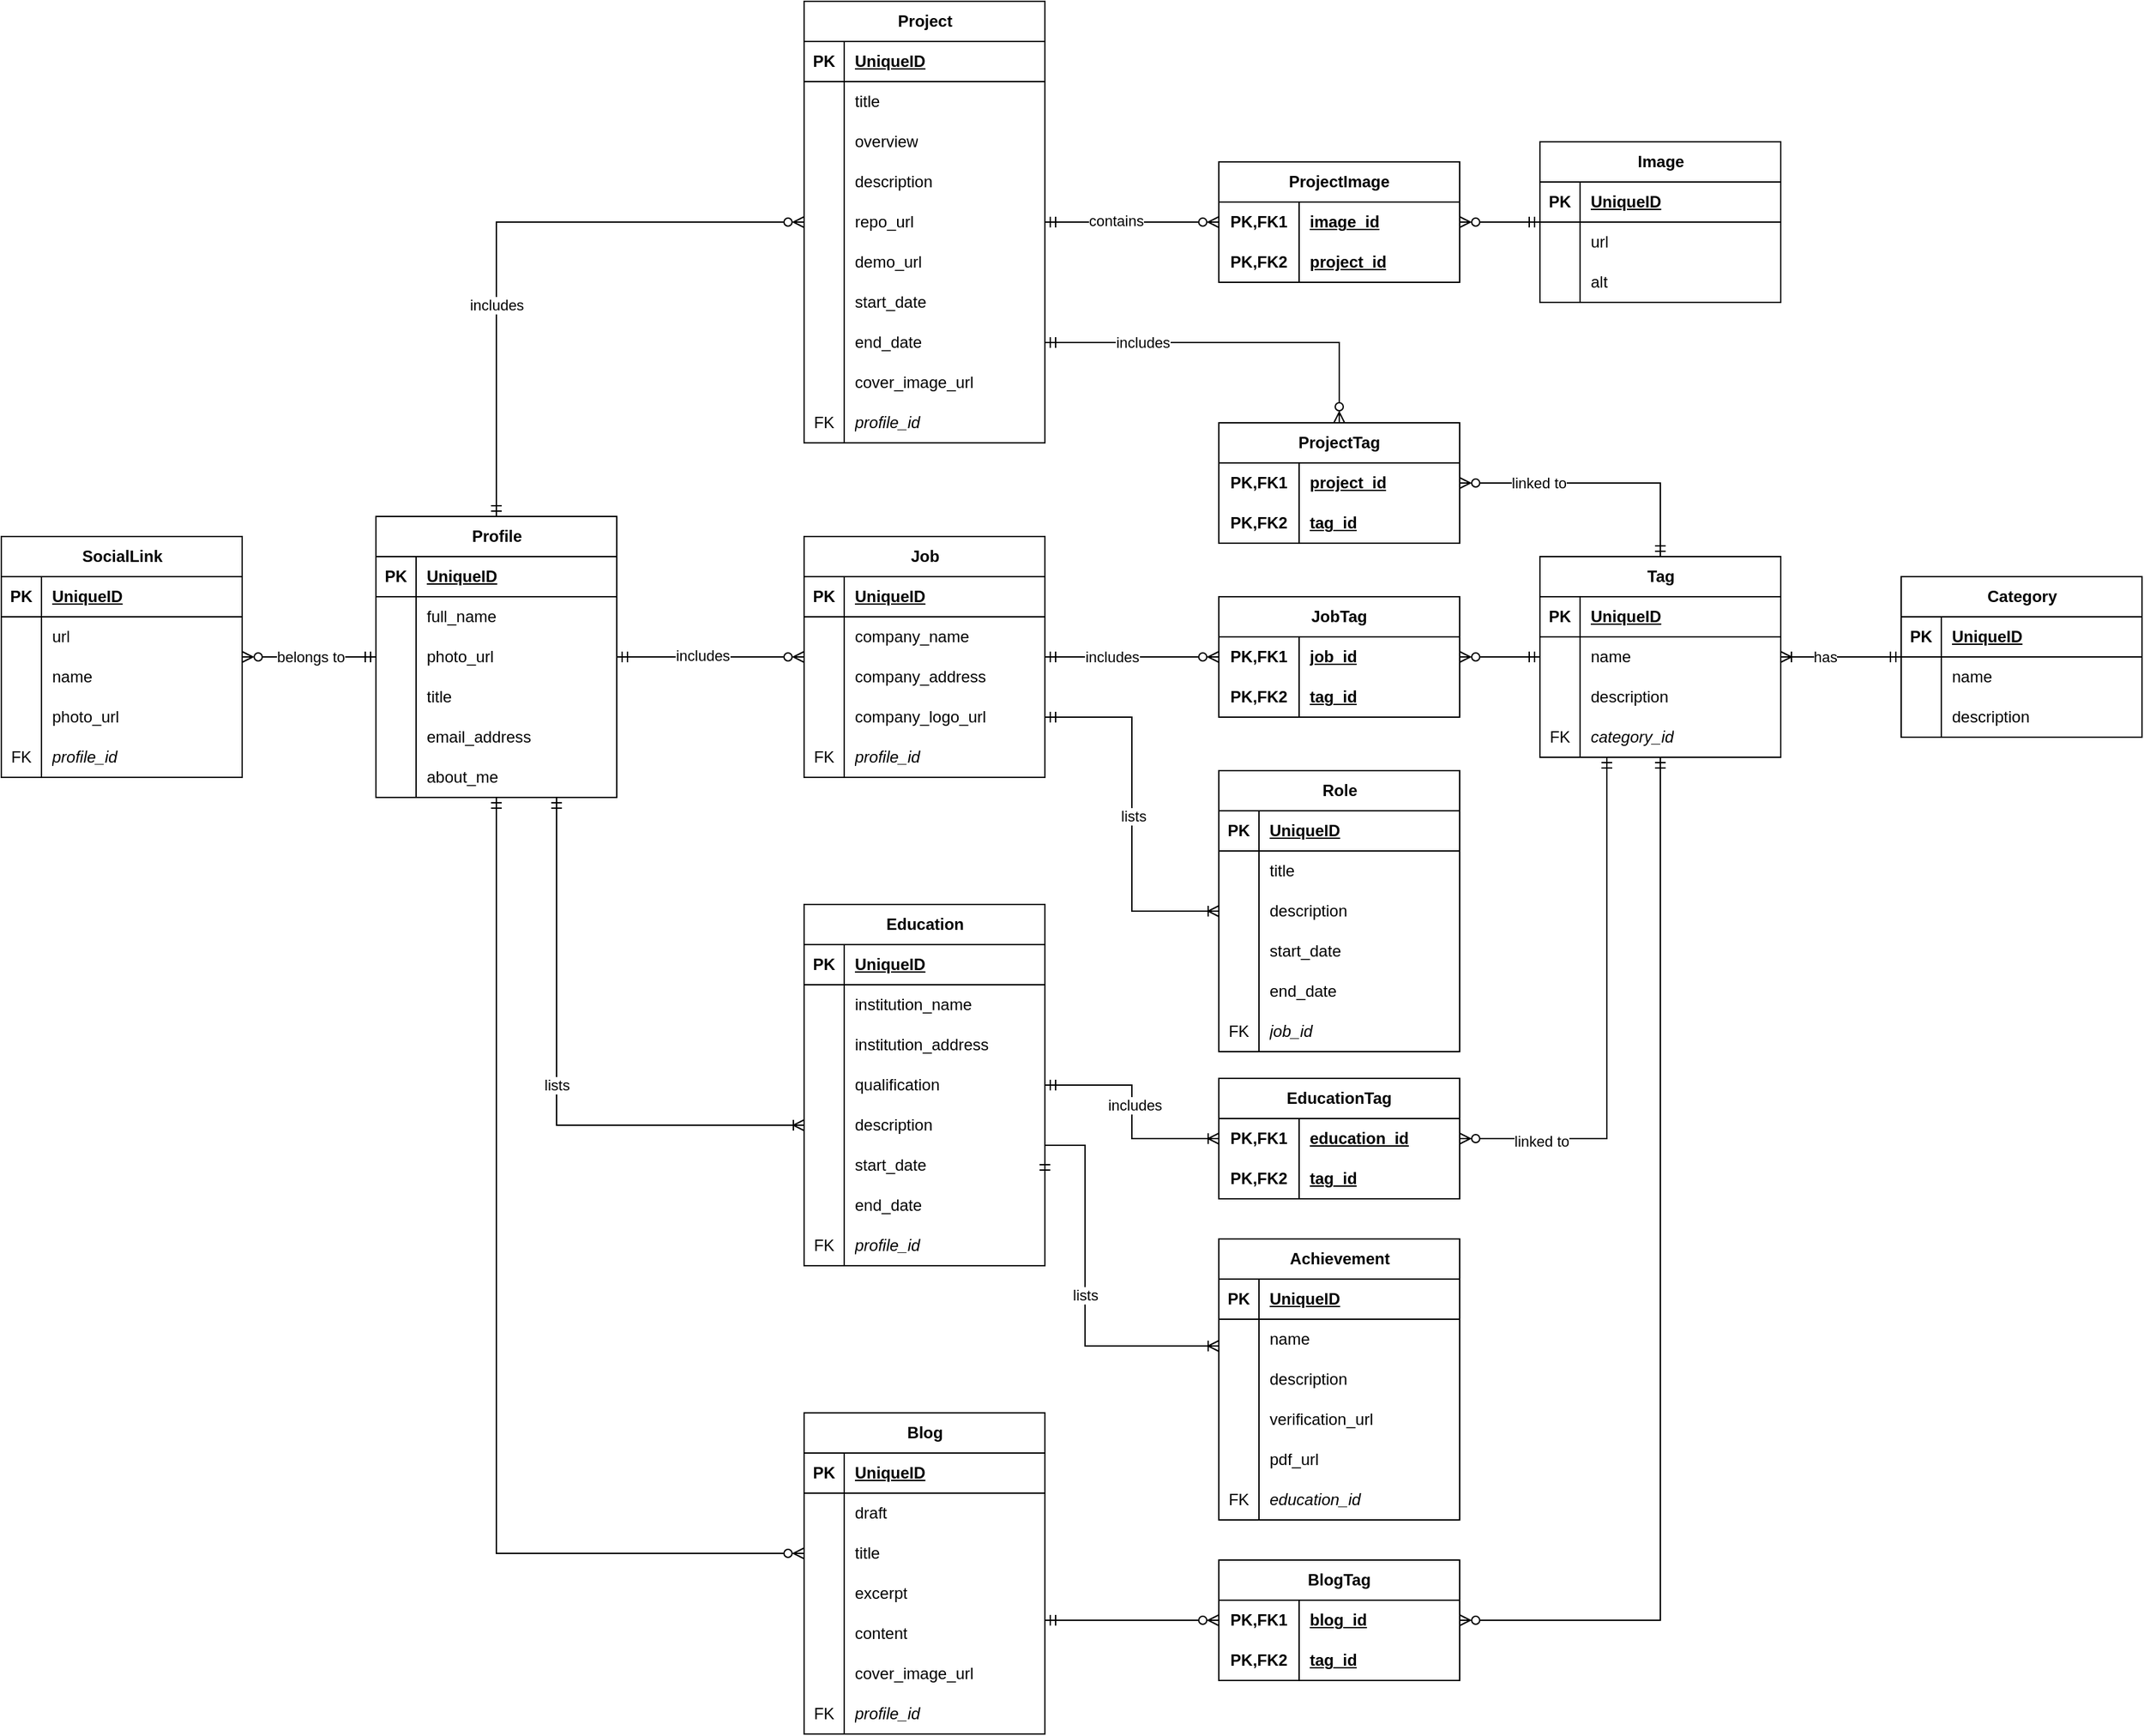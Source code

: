 <mxfile>
    <diagram id="C5RBs43oDa-KdzZeNtuy" name="Page-1">
        <mxGraphModel dx="2834" dy="3349" grid="1" gridSize="10" guides="1" tooltips="1" connect="1" arrows="1" fold="1" page="1" pageScale="1" pageWidth="827" pageHeight="1169" math="0" shadow="0">
            <root>
                <mxCell id="WIyWlLk6GJQsqaUBKTNV-0"/>
                <mxCell id="WIyWlLk6GJQsqaUBKTNV-1" parent="WIyWlLk6GJQsqaUBKTNV-0"/>
                <mxCell id="3B4Yv-VWxY0vYgGndE7--45" style="edgeStyle=orthogonalEdgeStyle;rounded=0;orthogonalLoop=1;jettySize=auto;html=1;endArrow=ERzeroToMany;endFill=0;startArrow=ERmandOne;startFill=0;" parent="WIyWlLk6GJQsqaUBKTNV-1" source="EaA5xjXn96PBOlDURmF2-34" target="3B4Yv-VWxY0vYgGndE7--20" edge="1">
                    <mxGeometry relative="1" as="geometry"/>
                </mxCell>
                <mxCell id="100" value="belongs to" style="edgeLabel;html=1;align=center;verticalAlign=middle;resizable=0;points=[];" vertex="1" connectable="0" parent="3B4Yv-VWxY0vYgGndE7--45">
                    <mxGeometry x="-0.017" relative="1" as="geometry">
                        <mxPoint as="offset"/>
                    </mxGeometry>
                </mxCell>
                <mxCell id="3B4Yv-VWxY0vYgGndE7--157" style="edgeStyle=orthogonalEdgeStyle;rounded=0;orthogonalLoop=1;jettySize=auto;html=1;endArrow=ERzeroToMany;endFill=0;startArrow=ERmandOne;startFill=0;exitX=0.5;exitY=0;exitDx=0;exitDy=0;entryX=0;entryY=0.5;entryDx=0;entryDy=0;" parent="WIyWlLk6GJQsqaUBKTNV-1" source="EaA5xjXn96PBOlDURmF2-34" target="3B4Yv-VWxY0vYgGndE7--135" edge="1">
                    <mxGeometry relative="1" as="geometry"/>
                </mxCell>
                <mxCell id="99" value="includes" style="edgeLabel;html=1;align=center;verticalAlign=middle;resizable=0;points=[];" vertex="1" connectable="0" parent="3B4Yv-VWxY0vYgGndE7--157">
                    <mxGeometry x="-0.298" relative="1" as="geometry">
                        <mxPoint as="offset"/>
                    </mxGeometry>
                </mxCell>
                <mxCell id="63" value="lists" style="edgeStyle=orthogonalEdgeStyle;html=1;exitX=0.75;exitY=1;exitDx=0;exitDy=0;rounded=0;entryX=0;entryY=0.5;entryDx=0;entryDy=0;endArrow=ERoneToMany;endFill=0;startArrow=ERmandOne;startFill=0;" parent="WIyWlLk6GJQsqaUBKTNV-1" source="EaA5xjXn96PBOlDURmF2-34" target="58" edge="1">
                    <mxGeometry relative="1" as="geometry"/>
                </mxCell>
                <mxCell id="EaA5xjXn96PBOlDURmF2-34" value="Profile" style="shape=table;startSize=30;container=1;collapsible=1;childLayout=tableLayout;fixedRows=1;rowLines=0;fontStyle=1;align=center;resizeLast=1;html=1;" parent="WIyWlLk6GJQsqaUBKTNV-1" vertex="1">
                    <mxGeometry x="40" y="230" width="180" height="210" as="geometry"/>
                </mxCell>
                <mxCell id="EaA5xjXn96PBOlDURmF2-35" value="" style="shape=tableRow;horizontal=0;startSize=0;swimlaneHead=0;swimlaneBody=0;fillColor=none;collapsible=0;dropTarget=0;points=[[0,0.5],[1,0.5]];portConstraint=eastwest;top=0;left=0;right=0;bottom=1;" parent="EaA5xjXn96PBOlDURmF2-34" vertex="1">
                    <mxGeometry y="30" width="180" height="30" as="geometry"/>
                </mxCell>
                <mxCell id="EaA5xjXn96PBOlDURmF2-36" value="PK" style="shape=partialRectangle;connectable=0;fillColor=none;top=0;left=0;bottom=0;right=0;fontStyle=1;overflow=hidden;whiteSpace=wrap;html=1;" parent="EaA5xjXn96PBOlDURmF2-35" vertex="1">
                    <mxGeometry width="30" height="30" as="geometry">
                        <mxRectangle width="30" height="30" as="alternateBounds"/>
                    </mxGeometry>
                </mxCell>
                <mxCell id="EaA5xjXn96PBOlDURmF2-37" value="UniqueID" style="shape=partialRectangle;connectable=0;fillColor=none;top=0;left=0;bottom=0;right=0;align=left;spacingLeft=6;fontStyle=5;overflow=hidden;whiteSpace=wrap;html=1;" parent="EaA5xjXn96PBOlDURmF2-35" vertex="1">
                    <mxGeometry x="30" width="150" height="30" as="geometry">
                        <mxRectangle width="150" height="30" as="alternateBounds"/>
                    </mxGeometry>
                </mxCell>
                <mxCell id="EaA5xjXn96PBOlDURmF2-38" value="" style="shape=tableRow;horizontal=0;startSize=0;swimlaneHead=0;swimlaneBody=0;fillColor=none;collapsible=0;dropTarget=0;points=[[0,0.5],[1,0.5]];portConstraint=eastwest;top=0;left=0;right=0;bottom=0;" parent="EaA5xjXn96PBOlDURmF2-34" vertex="1">
                    <mxGeometry y="60" width="180" height="30" as="geometry"/>
                </mxCell>
                <mxCell id="EaA5xjXn96PBOlDURmF2-39" value="&lt;div&gt;&lt;br/&gt;&lt;/div&gt;" style="shape=partialRectangle;connectable=0;fillColor=none;top=0;left=0;bottom=0;right=0;editable=1;overflow=hidden;whiteSpace=wrap;html=1;" parent="EaA5xjXn96PBOlDURmF2-38" vertex="1">
                    <mxGeometry width="30" height="30" as="geometry">
                        <mxRectangle width="30" height="30" as="alternateBounds"/>
                    </mxGeometry>
                </mxCell>
                <mxCell id="EaA5xjXn96PBOlDURmF2-40" value="full_name" style="shape=partialRectangle;connectable=0;fillColor=none;top=0;left=0;bottom=0;right=0;align=left;spacingLeft=6;overflow=hidden;whiteSpace=wrap;html=1;" parent="EaA5xjXn96PBOlDURmF2-38" vertex="1">
                    <mxGeometry x="30" width="150" height="30" as="geometry">
                        <mxRectangle width="150" height="30" as="alternateBounds"/>
                    </mxGeometry>
                </mxCell>
                <mxCell id="3B4Yv-VWxY0vYgGndE7--14" value="" style="shape=tableRow;horizontal=0;startSize=0;swimlaneHead=0;swimlaneBody=0;fillColor=none;collapsible=0;dropTarget=0;points=[[0,0.5],[1,0.5]];portConstraint=eastwest;top=0;left=0;right=0;bottom=0;" parent="EaA5xjXn96PBOlDURmF2-34" vertex="1">
                    <mxGeometry y="90" width="180" height="30" as="geometry"/>
                </mxCell>
                <mxCell id="3B4Yv-VWxY0vYgGndE7--15" value="&lt;div&gt;&lt;br/&gt;&lt;/div&gt;" style="shape=partialRectangle;connectable=0;fillColor=none;top=0;left=0;bottom=0;right=0;editable=1;overflow=hidden;whiteSpace=wrap;html=1;" parent="3B4Yv-VWxY0vYgGndE7--14" vertex="1">
                    <mxGeometry width="30" height="30" as="geometry">
                        <mxRectangle width="30" height="30" as="alternateBounds"/>
                    </mxGeometry>
                </mxCell>
                <mxCell id="3B4Yv-VWxY0vYgGndE7--16" value="photo_url" style="shape=partialRectangle;connectable=0;fillColor=none;top=0;left=0;bottom=0;right=0;align=left;spacingLeft=6;overflow=hidden;whiteSpace=wrap;html=1;" parent="3B4Yv-VWxY0vYgGndE7--14" vertex="1">
                    <mxGeometry x="30" width="150" height="30" as="geometry">
                        <mxRectangle width="150" height="30" as="alternateBounds"/>
                    </mxGeometry>
                </mxCell>
                <mxCell id="EaA5xjXn96PBOlDURmF2-41" value="" style="shape=tableRow;horizontal=0;startSize=0;swimlaneHead=0;swimlaneBody=0;fillColor=none;collapsible=0;dropTarget=0;points=[[0,0.5],[1,0.5]];portConstraint=eastwest;top=0;left=0;right=0;bottom=0;" parent="EaA5xjXn96PBOlDURmF2-34" vertex="1">
                    <mxGeometry y="120" width="180" height="30" as="geometry"/>
                </mxCell>
                <mxCell id="EaA5xjXn96PBOlDURmF2-42" value="" style="shape=partialRectangle;connectable=0;fillColor=none;top=0;left=0;bottom=0;right=0;editable=1;overflow=hidden;whiteSpace=wrap;html=1;" parent="EaA5xjXn96PBOlDURmF2-41" vertex="1">
                    <mxGeometry width="30" height="30" as="geometry">
                        <mxRectangle width="30" height="30" as="alternateBounds"/>
                    </mxGeometry>
                </mxCell>
                <mxCell id="EaA5xjXn96PBOlDURmF2-43" value="title" style="shape=partialRectangle;connectable=0;fillColor=none;top=0;left=0;bottom=0;right=0;align=left;spacingLeft=6;overflow=hidden;whiteSpace=wrap;html=1;" parent="EaA5xjXn96PBOlDURmF2-41" vertex="1">
                    <mxGeometry x="30" width="150" height="30" as="geometry">
                        <mxRectangle width="150" height="30" as="alternateBounds"/>
                    </mxGeometry>
                </mxCell>
                <mxCell id="EaA5xjXn96PBOlDURmF2-44" value="" style="shape=tableRow;horizontal=0;startSize=0;swimlaneHead=0;swimlaneBody=0;fillColor=none;collapsible=0;dropTarget=0;points=[[0,0.5],[1,0.5]];portConstraint=eastwest;top=0;left=0;right=0;bottom=0;" parent="EaA5xjXn96PBOlDURmF2-34" vertex="1">
                    <mxGeometry y="150" width="180" height="30" as="geometry"/>
                </mxCell>
                <mxCell id="EaA5xjXn96PBOlDURmF2-45" value="" style="shape=partialRectangle;connectable=0;fillColor=none;top=0;left=0;bottom=0;right=0;editable=1;overflow=hidden;whiteSpace=wrap;html=1;" parent="EaA5xjXn96PBOlDURmF2-44" vertex="1">
                    <mxGeometry width="30" height="30" as="geometry">
                        <mxRectangle width="30" height="30" as="alternateBounds"/>
                    </mxGeometry>
                </mxCell>
                <mxCell id="EaA5xjXn96PBOlDURmF2-46" value="email_address" style="shape=partialRectangle;connectable=0;fillColor=none;top=0;left=0;bottom=0;right=0;align=left;spacingLeft=6;overflow=hidden;whiteSpace=wrap;html=1;" parent="EaA5xjXn96PBOlDURmF2-44" vertex="1">
                    <mxGeometry x="30" width="150" height="30" as="geometry">
                        <mxRectangle width="150" height="30" as="alternateBounds"/>
                    </mxGeometry>
                </mxCell>
                <mxCell id="EaA5xjXn96PBOlDURmF2-47" value="" style="shape=tableRow;horizontal=0;startSize=0;swimlaneHead=0;swimlaneBody=0;fillColor=none;collapsible=0;dropTarget=0;points=[[0,0.5],[1,0.5]];portConstraint=eastwest;top=0;left=0;right=0;bottom=0;" parent="EaA5xjXn96PBOlDURmF2-34" vertex="1">
                    <mxGeometry y="180" width="180" height="30" as="geometry"/>
                </mxCell>
                <mxCell id="EaA5xjXn96PBOlDURmF2-48" value="" style="shape=partialRectangle;connectable=0;fillColor=none;top=0;left=0;bottom=0;right=0;editable=1;overflow=hidden;whiteSpace=wrap;html=1;" parent="EaA5xjXn96PBOlDURmF2-47" vertex="1">
                    <mxGeometry width="30" height="30" as="geometry">
                        <mxRectangle width="30" height="30" as="alternateBounds"/>
                    </mxGeometry>
                </mxCell>
                <mxCell id="EaA5xjXn96PBOlDURmF2-49" value="about_me" style="shape=partialRectangle;connectable=0;fillColor=none;top=0;left=0;bottom=0;right=0;align=left;spacingLeft=6;overflow=hidden;whiteSpace=wrap;html=1;" parent="EaA5xjXn96PBOlDURmF2-47" vertex="1">
                    <mxGeometry x="30" width="150" height="30" as="geometry">
                        <mxRectangle width="150" height="30" as="alternateBounds"/>
                    </mxGeometry>
                </mxCell>
                <mxCell id="3B4Yv-VWxY0vYgGndE7--20" value="SocialLink" style="shape=table;startSize=30;container=1;collapsible=1;childLayout=tableLayout;fixedRows=1;rowLines=0;fontStyle=1;align=center;resizeLast=1;html=1;" parent="WIyWlLk6GJQsqaUBKTNV-1" vertex="1">
                    <mxGeometry x="-240" y="245" width="180" height="180" as="geometry"/>
                </mxCell>
                <mxCell id="3B4Yv-VWxY0vYgGndE7--21" value="" style="shape=tableRow;horizontal=0;startSize=0;swimlaneHead=0;swimlaneBody=0;fillColor=none;collapsible=0;dropTarget=0;points=[[0,0.5],[1,0.5]];portConstraint=eastwest;top=0;left=0;right=0;bottom=1;" parent="3B4Yv-VWxY0vYgGndE7--20" vertex="1">
                    <mxGeometry y="30" width="180" height="30" as="geometry"/>
                </mxCell>
                <mxCell id="3B4Yv-VWxY0vYgGndE7--22" value="PK" style="shape=partialRectangle;connectable=0;fillColor=none;top=0;left=0;bottom=0;right=0;fontStyle=1;overflow=hidden;whiteSpace=wrap;html=1;" parent="3B4Yv-VWxY0vYgGndE7--21" vertex="1">
                    <mxGeometry width="30" height="30" as="geometry">
                        <mxRectangle width="30" height="30" as="alternateBounds"/>
                    </mxGeometry>
                </mxCell>
                <mxCell id="3B4Yv-VWxY0vYgGndE7--23" value="UniqueID" style="shape=partialRectangle;connectable=0;fillColor=none;top=0;left=0;bottom=0;right=0;align=left;spacingLeft=6;fontStyle=5;overflow=hidden;whiteSpace=wrap;html=1;" parent="3B4Yv-VWxY0vYgGndE7--21" vertex="1">
                    <mxGeometry x="30" width="150" height="30" as="geometry">
                        <mxRectangle width="150" height="30" as="alternateBounds"/>
                    </mxGeometry>
                </mxCell>
                <mxCell id="3B4Yv-VWxY0vYgGndE7--24" value="" style="shape=tableRow;horizontal=0;startSize=0;swimlaneHead=0;swimlaneBody=0;fillColor=none;collapsible=0;dropTarget=0;points=[[0,0.5],[1,0.5]];portConstraint=eastwest;top=0;left=0;right=0;bottom=0;" parent="3B4Yv-VWxY0vYgGndE7--20" vertex="1">
                    <mxGeometry y="60" width="180" height="30" as="geometry"/>
                </mxCell>
                <mxCell id="3B4Yv-VWxY0vYgGndE7--25" value="&lt;div&gt;&lt;br/&gt;&lt;/div&gt;" style="shape=partialRectangle;connectable=0;fillColor=none;top=0;left=0;bottom=0;right=0;editable=1;overflow=hidden;whiteSpace=wrap;html=1;" parent="3B4Yv-VWxY0vYgGndE7--24" vertex="1">
                    <mxGeometry width="30" height="30" as="geometry">
                        <mxRectangle width="30" height="30" as="alternateBounds"/>
                    </mxGeometry>
                </mxCell>
                <mxCell id="3B4Yv-VWxY0vYgGndE7--26" value="url" style="shape=partialRectangle;connectable=0;fillColor=none;top=0;left=0;bottom=0;right=0;align=left;spacingLeft=6;overflow=hidden;whiteSpace=wrap;html=1;" parent="3B4Yv-VWxY0vYgGndE7--24" vertex="1">
                    <mxGeometry x="30" width="150" height="30" as="geometry">
                        <mxRectangle width="150" height="30" as="alternateBounds"/>
                    </mxGeometry>
                </mxCell>
                <mxCell id="3B4Yv-VWxY0vYgGndE7--27" value="" style="shape=tableRow;horizontal=0;startSize=0;swimlaneHead=0;swimlaneBody=0;fillColor=none;collapsible=0;dropTarget=0;points=[[0,0.5],[1,0.5]];portConstraint=eastwest;top=0;left=0;right=0;bottom=0;" parent="3B4Yv-VWxY0vYgGndE7--20" vertex="1">
                    <mxGeometry y="90" width="180" height="30" as="geometry"/>
                </mxCell>
                <mxCell id="3B4Yv-VWxY0vYgGndE7--28" value="&lt;div&gt;&lt;br/&gt;&lt;/div&gt;" style="shape=partialRectangle;connectable=0;fillColor=none;top=0;left=0;bottom=0;right=0;editable=1;overflow=hidden;whiteSpace=wrap;html=1;" parent="3B4Yv-VWxY0vYgGndE7--27" vertex="1">
                    <mxGeometry width="30" height="30" as="geometry">
                        <mxRectangle width="30" height="30" as="alternateBounds"/>
                    </mxGeometry>
                </mxCell>
                <mxCell id="3B4Yv-VWxY0vYgGndE7--29" value="name" style="shape=partialRectangle;connectable=0;fillColor=none;top=0;left=0;bottom=0;right=0;align=left;spacingLeft=6;overflow=hidden;whiteSpace=wrap;html=1;" parent="3B4Yv-VWxY0vYgGndE7--27" vertex="1">
                    <mxGeometry x="30" width="150" height="30" as="geometry">
                        <mxRectangle width="150" height="30" as="alternateBounds"/>
                    </mxGeometry>
                </mxCell>
                <mxCell id="3B4Yv-VWxY0vYgGndE7--30" value="" style="shape=tableRow;horizontal=0;startSize=0;swimlaneHead=0;swimlaneBody=0;fillColor=none;collapsible=0;dropTarget=0;points=[[0,0.5],[1,0.5]];portConstraint=eastwest;top=0;left=0;right=0;bottom=0;" parent="3B4Yv-VWxY0vYgGndE7--20" vertex="1">
                    <mxGeometry y="120" width="180" height="30" as="geometry"/>
                </mxCell>
                <mxCell id="3B4Yv-VWxY0vYgGndE7--31" value="" style="shape=partialRectangle;connectable=0;fillColor=none;top=0;left=0;bottom=0;right=0;editable=1;overflow=hidden;whiteSpace=wrap;html=1;" parent="3B4Yv-VWxY0vYgGndE7--30" vertex="1">
                    <mxGeometry width="30" height="30" as="geometry">
                        <mxRectangle width="30" height="30" as="alternateBounds"/>
                    </mxGeometry>
                </mxCell>
                <mxCell id="3B4Yv-VWxY0vYgGndE7--32" value="photo_url" style="shape=partialRectangle;connectable=0;fillColor=none;top=0;left=0;bottom=0;right=0;align=left;spacingLeft=6;overflow=hidden;whiteSpace=wrap;html=1;" parent="3B4Yv-VWxY0vYgGndE7--30" vertex="1">
                    <mxGeometry x="30" width="150" height="30" as="geometry">
                        <mxRectangle width="150" height="30" as="alternateBounds"/>
                    </mxGeometry>
                </mxCell>
                <mxCell id="3B4Yv-VWxY0vYgGndE7--42" value="" style="shape=tableRow;horizontal=0;startSize=0;swimlaneHead=0;swimlaneBody=0;fillColor=none;collapsible=0;dropTarget=0;points=[[0,0.5],[1,0.5]];portConstraint=eastwest;top=0;left=0;right=0;bottom=0;" parent="3B4Yv-VWxY0vYgGndE7--20" vertex="1">
                    <mxGeometry y="150" width="180" height="30" as="geometry"/>
                </mxCell>
                <mxCell id="3B4Yv-VWxY0vYgGndE7--43" value="FK" style="shape=partialRectangle;connectable=0;fillColor=none;top=0;left=0;bottom=0;right=0;editable=1;overflow=hidden;whiteSpace=wrap;html=1;" parent="3B4Yv-VWxY0vYgGndE7--42" vertex="1">
                    <mxGeometry width="30" height="30" as="geometry">
                        <mxRectangle width="30" height="30" as="alternateBounds"/>
                    </mxGeometry>
                </mxCell>
                <mxCell id="3B4Yv-VWxY0vYgGndE7--44" value="&lt;i&gt;profile_id&amp;nbsp;&lt;/i&gt;" style="shape=partialRectangle;connectable=0;fillColor=none;top=0;left=0;bottom=0;right=0;align=left;spacingLeft=6;overflow=hidden;whiteSpace=wrap;html=1;" parent="3B4Yv-VWxY0vYgGndE7--42" vertex="1">
                    <mxGeometry x="30" width="150" height="30" as="geometry">
                        <mxRectangle width="150" height="30" as="alternateBounds"/>
                    </mxGeometry>
                </mxCell>
                <mxCell id="3B4Yv-VWxY0vYgGndE7--119" style="edgeStyle=orthogonalEdgeStyle;rounded=0;orthogonalLoop=1;jettySize=auto;html=1;exitX=1;exitY=0.5;exitDx=0;exitDy=0;endArrow=ERzeroToMany;endFill=0;startArrow=ERmandOne;startFill=0;" parent="WIyWlLk6GJQsqaUBKTNV-1" source="3B4Yv-VWxY0vYgGndE7--46" target="3B4Yv-VWxY0vYgGndE7--106" edge="1">
                    <mxGeometry relative="1" as="geometry"/>
                </mxCell>
                <mxCell id="103" value="includes" style="edgeLabel;html=1;align=center;verticalAlign=middle;resizable=0;points=[];" vertex="1" connectable="0" parent="3B4Yv-VWxY0vYgGndE7--119">
                    <mxGeometry x="-0.231" relative="1" as="geometry">
                        <mxPoint as="offset"/>
                    </mxGeometry>
                </mxCell>
                <mxCell id="3B4Yv-VWxY0vYgGndE7--46" value="Job" style="shape=table;startSize=30;container=1;collapsible=1;childLayout=tableLayout;fixedRows=1;rowLines=0;fontStyle=1;align=center;resizeLast=1;html=1;" parent="WIyWlLk6GJQsqaUBKTNV-1" vertex="1">
                    <mxGeometry x="360" y="245" width="180" height="180" as="geometry"/>
                </mxCell>
                <mxCell id="3B4Yv-VWxY0vYgGndE7--47" value="" style="shape=tableRow;horizontal=0;startSize=0;swimlaneHead=0;swimlaneBody=0;fillColor=none;collapsible=0;dropTarget=0;points=[[0,0.5],[1,0.5]];portConstraint=eastwest;top=0;left=0;right=0;bottom=1;" parent="3B4Yv-VWxY0vYgGndE7--46" vertex="1">
                    <mxGeometry y="30" width="180" height="30" as="geometry"/>
                </mxCell>
                <mxCell id="3B4Yv-VWxY0vYgGndE7--48" value="PK" style="shape=partialRectangle;connectable=0;fillColor=none;top=0;left=0;bottom=0;right=0;fontStyle=1;overflow=hidden;whiteSpace=wrap;html=1;" parent="3B4Yv-VWxY0vYgGndE7--47" vertex="1">
                    <mxGeometry width="30" height="30" as="geometry">
                        <mxRectangle width="30" height="30" as="alternateBounds"/>
                    </mxGeometry>
                </mxCell>
                <mxCell id="3B4Yv-VWxY0vYgGndE7--49" value="UniqueID" style="shape=partialRectangle;connectable=0;fillColor=none;top=0;left=0;bottom=0;right=0;align=left;spacingLeft=6;fontStyle=5;overflow=hidden;whiteSpace=wrap;html=1;" parent="3B4Yv-VWxY0vYgGndE7--47" vertex="1">
                    <mxGeometry x="30" width="150" height="30" as="geometry">
                        <mxRectangle width="150" height="30" as="alternateBounds"/>
                    </mxGeometry>
                </mxCell>
                <mxCell id="3B4Yv-VWxY0vYgGndE7--50" value="" style="shape=tableRow;horizontal=0;startSize=0;swimlaneHead=0;swimlaneBody=0;fillColor=none;collapsible=0;dropTarget=0;points=[[0,0.5],[1,0.5]];portConstraint=eastwest;top=0;left=0;right=0;bottom=0;" parent="3B4Yv-VWxY0vYgGndE7--46" vertex="1">
                    <mxGeometry y="60" width="180" height="30" as="geometry"/>
                </mxCell>
                <mxCell id="3B4Yv-VWxY0vYgGndE7--51" value="&lt;div&gt;&lt;br/&gt;&lt;/div&gt;" style="shape=partialRectangle;connectable=0;fillColor=none;top=0;left=0;bottom=0;right=0;editable=1;overflow=hidden;whiteSpace=wrap;html=1;" parent="3B4Yv-VWxY0vYgGndE7--50" vertex="1">
                    <mxGeometry width="30" height="30" as="geometry">
                        <mxRectangle width="30" height="30" as="alternateBounds"/>
                    </mxGeometry>
                </mxCell>
                <mxCell id="3B4Yv-VWxY0vYgGndE7--52" value="company_name" style="shape=partialRectangle;connectable=0;fillColor=none;top=0;left=0;bottom=0;right=0;align=left;spacingLeft=6;overflow=hidden;whiteSpace=wrap;html=1;" parent="3B4Yv-VWxY0vYgGndE7--50" vertex="1">
                    <mxGeometry x="30" width="150" height="30" as="geometry">
                        <mxRectangle width="150" height="30" as="alternateBounds"/>
                    </mxGeometry>
                </mxCell>
                <mxCell id="3B4Yv-VWxY0vYgGndE7--53" value="" style="shape=tableRow;horizontal=0;startSize=0;swimlaneHead=0;swimlaneBody=0;fillColor=none;collapsible=0;dropTarget=0;points=[[0,0.5],[1,0.5]];portConstraint=eastwest;top=0;left=0;right=0;bottom=0;" parent="3B4Yv-VWxY0vYgGndE7--46" vertex="1">
                    <mxGeometry y="90" width="180" height="30" as="geometry"/>
                </mxCell>
                <mxCell id="3B4Yv-VWxY0vYgGndE7--54" value="&lt;div&gt;&lt;br/&gt;&lt;/div&gt;" style="shape=partialRectangle;connectable=0;fillColor=none;top=0;left=0;bottom=0;right=0;editable=1;overflow=hidden;whiteSpace=wrap;html=1;" parent="3B4Yv-VWxY0vYgGndE7--53" vertex="1">
                    <mxGeometry width="30" height="30" as="geometry">
                        <mxRectangle width="30" height="30" as="alternateBounds"/>
                    </mxGeometry>
                </mxCell>
                <mxCell id="3B4Yv-VWxY0vYgGndE7--55" value="company_address" style="shape=partialRectangle;connectable=0;fillColor=none;top=0;left=0;bottom=0;right=0;align=left;spacingLeft=6;overflow=hidden;whiteSpace=wrap;html=1;" parent="3B4Yv-VWxY0vYgGndE7--53" vertex="1">
                    <mxGeometry x="30" width="150" height="30" as="geometry">
                        <mxRectangle width="150" height="30" as="alternateBounds"/>
                    </mxGeometry>
                </mxCell>
                <mxCell id="3B4Yv-VWxY0vYgGndE7--231" value="" style="shape=tableRow;horizontal=0;startSize=0;swimlaneHead=0;swimlaneBody=0;fillColor=none;collapsible=0;dropTarget=0;points=[[0,0.5],[1,0.5]];portConstraint=eastwest;top=0;left=0;right=0;bottom=0;" parent="3B4Yv-VWxY0vYgGndE7--46" vertex="1">
                    <mxGeometry y="120" width="180" height="30" as="geometry"/>
                </mxCell>
                <mxCell id="3B4Yv-VWxY0vYgGndE7--232" value="" style="shape=partialRectangle;connectable=0;fillColor=none;top=0;left=0;bottom=0;right=0;editable=1;overflow=hidden;whiteSpace=wrap;html=1;" parent="3B4Yv-VWxY0vYgGndE7--231" vertex="1">
                    <mxGeometry width="30" height="30" as="geometry">
                        <mxRectangle width="30" height="30" as="alternateBounds"/>
                    </mxGeometry>
                </mxCell>
                <mxCell id="3B4Yv-VWxY0vYgGndE7--233" value="company_logo_url" style="shape=partialRectangle;connectable=0;fillColor=none;top=0;left=0;bottom=0;right=0;align=left;spacingLeft=6;overflow=hidden;whiteSpace=wrap;html=1;" parent="3B4Yv-VWxY0vYgGndE7--231" vertex="1">
                    <mxGeometry x="30" width="150" height="30" as="geometry">
                        <mxRectangle width="150" height="30" as="alternateBounds"/>
                    </mxGeometry>
                </mxCell>
                <mxCell id="3B4Yv-VWxY0vYgGndE7--59" value="" style="shape=tableRow;horizontal=0;startSize=0;swimlaneHead=0;swimlaneBody=0;fillColor=none;collapsible=0;dropTarget=0;points=[[0,0.5],[1,0.5]];portConstraint=eastwest;top=0;left=0;right=0;bottom=0;" parent="3B4Yv-VWxY0vYgGndE7--46" vertex="1">
                    <mxGeometry y="150" width="180" height="30" as="geometry"/>
                </mxCell>
                <mxCell id="3B4Yv-VWxY0vYgGndE7--60" value="FK" style="shape=partialRectangle;connectable=0;fillColor=none;top=0;left=0;bottom=0;right=0;editable=1;overflow=hidden;whiteSpace=wrap;html=1;" parent="3B4Yv-VWxY0vYgGndE7--59" vertex="1">
                    <mxGeometry width="30" height="30" as="geometry">
                        <mxRectangle width="30" height="30" as="alternateBounds"/>
                    </mxGeometry>
                </mxCell>
                <mxCell id="3B4Yv-VWxY0vYgGndE7--61" value="&lt;i&gt;profile_id&amp;nbsp;&lt;/i&gt;" style="shape=partialRectangle;connectable=0;fillColor=none;top=0;left=0;bottom=0;right=0;align=left;spacingLeft=6;overflow=hidden;whiteSpace=wrap;html=1;" parent="3B4Yv-VWxY0vYgGndE7--59" vertex="1">
                    <mxGeometry x="30" width="150" height="30" as="geometry">
                        <mxRectangle width="150" height="30" as="alternateBounds"/>
                    </mxGeometry>
                </mxCell>
                <mxCell id="3B4Yv-VWxY0vYgGndE7--74" style="edgeStyle=orthogonalEdgeStyle;rounded=0;orthogonalLoop=1;jettySize=auto;html=1;endArrow=ERzeroToMany;endFill=0;startArrow=ERmandOne;startFill=0;" parent="WIyWlLk6GJQsqaUBKTNV-1" source="EaA5xjXn96PBOlDURmF2-34" target="3B4Yv-VWxY0vYgGndE7--46" edge="1">
                    <mxGeometry relative="1" as="geometry">
                        <mxPoint x="230" y="390" as="sourcePoint"/>
                        <mxPoint x="430" y="390" as="targetPoint"/>
                    </mxGeometry>
                </mxCell>
                <mxCell id="98" value="includes" style="edgeLabel;html=1;align=center;verticalAlign=middle;resizable=0;points=[];" vertex="1" connectable="0" parent="3B4Yv-VWxY0vYgGndE7--74">
                    <mxGeometry x="-0.087" y="1" relative="1" as="geometry">
                        <mxPoint as="offset"/>
                    </mxGeometry>
                </mxCell>
                <mxCell id="3B4Yv-VWxY0vYgGndE7--104" style="edgeStyle=orthogonalEdgeStyle;rounded=0;orthogonalLoop=1;jettySize=auto;html=1;endArrow=ERmandOne;endFill=0;startArrow=ERoneToMany;startFill=0;" parent="WIyWlLk6GJQsqaUBKTNV-1" source="3B4Yv-VWxY0vYgGndE7--75" target="3B4Yv-VWxY0vYgGndE7--91" edge="1">
                    <mxGeometry relative="1" as="geometry"/>
                </mxCell>
                <mxCell id="109" value="has" style="edgeLabel;html=1;align=center;verticalAlign=middle;resizable=0;points=[];" vertex="1" connectable="0" parent="3B4Yv-VWxY0vYgGndE7--104">
                    <mxGeometry x="-0.266" relative="1" as="geometry">
                        <mxPoint as="offset"/>
                    </mxGeometry>
                </mxCell>
                <mxCell id="3B4Yv-VWxY0vYgGndE7--75" value="Tag" style="shape=table;startSize=30;container=1;collapsible=1;childLayout=tableLayout;fixedRows=1;rowLines=0;fontStyle=1;align=center;resizeLast=1;html=1;" parent="WIyWlLk6GJQsqaUBKTNV-1" vertex="1">
                    <mxGeometry x="910" y="260" width="180" height="150" as="geometry"/>
                </mxCell>
                <mxCell id="3B4Yv-VWxY0vYgGndE7--76" value="" style="shape=tableRow;horizontal=0;startSize=0;swimlaneHead=0;swimlaneBody=0;fillColor=none;collapsible=0;dropTarget=0;points=[[0,0.5],[1,0.5]];portConstraint=eastwest;top=0;left=0;right=0;bottom=1;" parent="3B4Yv-VWxY0vYgGndE7--75" vertex="1">
                    <mxGeometry y="30" width="180" height="30" as="geometry"/>
                </mxCell>
                <mxCell id="3B4Yv-VWxY0vYgGndE7--77" value="PK" style="shape=partialRectangle;connectable=0;fillColor=none;top=0;left=0;bottom=0;right=0;fontStyle=1;overflow=hidden;whiteSpace=wrap;html=1;" parent="3B4Yv-VWxY0vYgGndE7--76" vertex="1">
                    <mxGeometry width="30" height="30" as="geometry">
                        <mxRectangle width="30" height="30" as="alternateBounds"/>
                    </mxGeometry>
                </mxCell>
                <mxCell id="3B4Yv-VWxY0vYgGndE7--78" value="UniqueID" style="shape=partialRectangle;connectable=0;fillColor=none;top=0;left=0;bottom=0;right=0;align=left;spacingLeft=6;fontStyle=5;overflow=hidden;whiteSpace=wrap;html=1;" parent="3B4Yv-VWxY0vYgGndE7--76" vertex="1">
                    <mxGeometry x="30" width="150" height="30" as="geometry">
                        <mxRectangle width="150" height="30" as="alternateBounds"/>
                    </mxGeometry>
                </mxCell>
                <mxCell id="3B4Yv-VWxY0vYgGndE7--79" value="" style="shape=tableRow;horizontal=0;startSize=0;swimlaneHead=0;swimlaneBody=0;fillColor=none;collapsible=0;dropTarget=0;points=[[0,0.5],[1,0.5]];portConstraint=eastwest;top=0;left=0;right=0;bottom=0;" parent="3B4Yv-VWxY0vYgGndE7--75" vertex="1">
                    <mxGeometry y="60" width="180" height="30" as="geometry"/>
                </mxCell>
                <mxCell id="3B4Yv-VWxY0vYgGndE7--80" value="&lt;div&gt;&lt;br/&gt;&lt;/div&gt;" style="shape=partialRectangle;connectable=0;fillColor=none;top=0;left=0;bottom=0;right=0;editable=1;overflow=hidden;whiteSpace=wrap;html=1;" parent="3B4Yv-VWxY0vYgGndE7--79" vertex="1">
                    <mxGeometry width="30" height="30" as="geometry">
                        <mxRectangle width="30" height="30" as="alternateBounds"/>
                    </mxGeometry>
                </mxCell>
                <mxCell id="3B4Yv-VWxY0vYgGndE7--81" value="name" style="shape=partialRectangle;connectable=0;fillColor=none;top=0;left=0;bottom=0;right=0;align=left;spacingLeft=6;overflow=hidden;whiteSpace=wrap;html=1;" parent="3B4Yv-VWxY0vYgGndE7--79" vertex="1">
                    <mxGeometry x="30" width="150" height="30" as="geometry">
                        <mxRectangle width="150" height="30" as="alternateBounds"/>
                    </mxGeometry>
                </mxCell>
                <mxCell id="3B4Yv-VWxY0vYgGndE7--82" value="" style="shape=tableRow;horizontal=0;startSize=0;swimlaneHead=0;swimlaneBody=0;fillColor=none;collapsible=0;dropTarget=0;points=[[0,0.5],[1,0.5]];portConstraint=eastwest;top=0;left=0;right=0;bottom=0;" parent="3B4Yv-VWxY0vYgGndE7--75" vertex="1">
                    <mxGeometry y="90" width="180" height="30" as="geometry"/>
                </mxCell>
                <mxCell id="3B4Yv-VWxY0vYgGndE7--83" value="&lt;div&gt;&lt;br/&gt;&lt;/div&gt;" style="shape=partialRectangle;connectable=0;fillColor=none;top=0;left=0;bottom=0;right=0;editable=1;overflow=hidden;whiteSpace=wrap;html=1;" parent="3B4Yv-VWxY0vYgGndE7--82" vertex="1">
                    <mxGeometry width="30" height="30" as="geometry">
                        <mxRectangle width="30" height="30" as="alternateBounds"/>
                    </mxGeometry>
                </mxCell>
                <mxCell id="3B4Yv-VWxY0vYgGndE7--84" value="description" style="shape=partialRectangle;connectable=0;fillColor=none;top=0;left=0;bottom=0;right=0;align=left;spacingLeft=6;overflow=hidden;whiteSpace=wrap;html=1;" parent="3B4Yv-VWxY0vYgGndE7--82" vertex="1">
                    <mxGeometry x="30" width="150" height="30" as="geometry">
                        <mxRectangle width="150" height="30" as="alternateBounds"/>
                    </mxGeometry>
                </mxCell>
                <mxCell id="3B4Yv-VWxY0vYgGndE7--85" value="" style="shape=tableRow;horizontal=0;startSize=0;swimlaneHead=0;swimlaneBody=0;fillColor=none;collapsible=0;dropTarget=0;points=[[0,0.5],[1,0.5]];portConstraint=eastwest;top=0;left=0;right=0;bottom=0;" parent="3B4Yv-VWxY0vYgGndE7--75" vertex="1">
                    <mxGeometry y="120" width="180" height="30" as="geometry"/>
                </mxCell>
                <mxCell id="3B4Yv-VWxY0vYgGndE7--86" value="FK" style="shape=partialRectangle;connectable=0;fillColor=none;top=0;left=0;bottom=0;right=0;editable=1;overflow=hidden;whiteSpace=wrap;html=1;" parent="3B4Yv-VWxY0vYgGndE7--85" vertex="1">
                    <mxGeometry width="30" height="30" as="geometry">
                        <mxRectangle width="30" height="30" as="alternateBounds"/>
                    </mxGeometry>
                </mxCell>
                <mxCell id="3B4Yv-VWxY0vYgGndE7--87" value="&lt;i&gt;category_id&lt;/i&gt;" style="shape=partialRectangle;connectable=0;fillColor=none;top=0;left=0;bottom=0;right=0;align=left;spacingLeft=6;overflow=hidden;whiteSpace=wrap;html=1;" parent="3B4Yv-VWxY0vYgGndE7--85" vertex="1">
                    <mxGeometry x="30" width="150" height="30" as="geometry">
                        <mxRectangle width="150" height="30" as="alternateBounds"/>
                    </mxGeometry>
                </mxCell>
                <mxCell id="3B4Yv-VWxY0vYgGndE7--91" value="Category" style="shape=table;startSize=30;container=1;collapsible=1;childLayout=tableLayout;fixedRows=1;rowLines=0;fontStyle=1;align=center;resizeLast=1;html=1;" parent="WIyWlLk6GJQsqaUBKTNV-1" vertex="1">
                    <mxGeometry x="1180" y="275" width="180" height="120" as="geometry"/>
                </mxCell>
                <mxCell id="3B4Yv-VWxY0vYgGndE7--92" value="" style="shape=tableRow;horizontal=0;startSize=0;swimlaneHead=0;swimlaneBody=0;fillColor=none;collapsible=0;dropTarget=0;points=[[0,0.5],[1,0.5]];portConstraint=eastwest;top=0;left=0;right=0;bottom=1;" parent="3B4Yv-VWxY0vYgGndE7--91" vertex="1">
                    <mxGeometry y="30" width="180" height="30" as="geometry"/>
                </mxCell>
                <mxCell id="3B4Yv-VWxY0vYgGndE7--93" value="PK" style="shape=partialRectangle;connectable=0;fillColor=none;top=0;left=0;bottom=0;right=0;fontStyle=1;overflow=hidden;whiteSpace=wrap;html=1;" parent="3B4Yv-VWxY0vYgGndE7--92" vertex="1">
                    <mxGeometry width="30" height="30" as="geometry">
                        <mxRectangle width="30" height="30" as="alternateBounds"/>
                    </mxGeometry>
                </mxCell>
                <mxCell id="3B4Yv-VWxY0vYgGndE7--94" value="UniqueID" style="shape=partialRectangle;connectable=0;fillColor=none;top=0;left=0;bottom=0;right=0;align=left;spacingLeft=6;fontStyle=5;overflow=hidden;whiteSpace=wrap;html=1;" parent="3B4Yv-VWxY0vYgGndE7--92" vertex="1">
                    <mxGeometry x="30" width="150" height="30" as="geometry">
                        <mxRectangle width="150" height="30" as="alternateBounds"/>
                    </mxGeometry>
                </mxCell>
                <mxCell id="3B4Yv-VWxY0vYgGndE7--95" value="" style="shape=tableRow;horizontal=0;startSize=0;swimlaneHead=0;swimlaneBody=0;fillColor=none;collapsible=0;dropTarget=0;points=[[0,0.5],[1,0.5]];portConstraint=eastwest;top=0;left=0;right=0;bottom=0;" parent="3B4Yv-VWxY0vYgGndE7--91" vertex="1">
                    <mxGeometry y="60" width="180" height="30" as="geometry"/>
                </mxCell>
                <mxCell id="3B4Yv-VWxY0vYgGndE7--96" value="&lt;div&gt;&lt;br/&gt;&lt;/div&gt;" style="shape=partialRectangle;connectable=0;fillColor=none;top=0;left=0;bottom=0;right=0;editable=1;overflow=hidden;whiteSpace=wrap;html=1;" parent="3B4Yv-VWxY0vYgGndE7--95" vertex="1">
                    <mxGeometry width="30" height="30" as="geometry">
                        <mxRectangle width="30" height="30" as="alternateBounds"/>
                    </mxGeometry>
                </mxCell>
                <mxCell id="3B4Yv-VWxY0vYgGndE7--97" value="name" style="shape=partialRectangle;connectable=0;fillColor=none;top=0;left=0;bottom=0;right=0;align=left;spacingLeft=6;overflow=hidden;whiteSpace=wrap;html=1;" parent="3B4Yv-VWxY0vYgGndE7--95" vertex="1">
                    <mxGeometry x="30" width="150" height="30" as="geometry">
                        <mxRectangle width="150" height="30" as="alternateBounds"/>
                    </mxGeometry>
                </mxCell>
                <mxCell id="3B4Yv-VWxY0vYgGndE7--98" value="" style="shape=tableRow;horizontal=0;startSize=0;swimlaneHead=0;swimlaneBody=0;fillColor=none;collapsible=0;dropTarget=0;points=[[0,0.5],[1,0.5]];portConstraint=eastwest;top=0;left=0;right=0;bottom=0;" parent="3B4Yv-VWxY0vYgGndE7--91" vertex="1">
                    <mxGeometry y="90" width="180" height="30" as="geometry"/>
                </mxCell>
                <mxCell id="3B4Yv-VWxY0vYgGndE7--99" value="&lt;div&gt;&lt;br/&gt;&lt;/div&gt;" style="shape=partialRectangle;connectable=0;fillColor=none;top=0;left=0;bottom=0;right=0;editable=1;overflow=hidden;whiteSpace=wrap;html=1;" parent="3B4Yv-VWxY0vYgGndE7--98" vertex="1">
                    <mxGeometry width="30" height="30" as="geometry">
                        <mxRectangle width="30" height="30" as="alternateBounds"/>
                    </mxGeometry>
                </mxCell>
                <mxCell id="3B4Yv-VWxY0vYgGndE7--100" value="description" style="shape=partialRectangle;connectable=0;fillColor=none;top=0;left=0;bottom=0;right=0;align=left;spacingLeft=6;overflow=hidden;whiteSpace=wrap;html=1;" parent="3B4Yv-VWxY0vYgGndE7--98" vertex="1">
                    <mxGeometry x="30" width="150" height="30" as="geometry">
                        <mxRectangle width="150" height="30" as="alternateBounds"/>
                    </mxGeometry>
                </mxCell>
                <mxCell id="3B4Yv-VWxY0vYgGndE7--121" style="edgeStyle=orthogonalEdgeStyle;rounded=0;orthogonalLoop=1;jettySize=auto;html=1;exitX=1;exitY=0.5;exitDx=0;exitDy=0;startArrow=ERzeroToMany;startFill=0;endArrow=ERmandOne;endFill=0;" parent="WIyWlLk6GJQsqaUBKTNV-1" source="3B4Yv-VWxY0vYgGndE7--106" target="3B4Yv-VWxY0vYgGndE7--75" edge="1">
                    <mxGeometry relative="1" as="geometry"/>
                </mxCell>
                <mxCell id="3B4Yv-VWxY0vYgGndE7--106" value="JobTag" style="shape=table;startSize=30;container=1;collapsible=1;childLayout=tableLayout;fixedRows=1;rowLines=0;fontStyle=1;align=center;resizeLast=1;html=1;whiteSpace=wrap;" parent="WIyWlLk6GJQsqaUBKTNV-1" vertex="1">
                    <mxGeometry x="670" y="290" width="180" height="90" as="geometry"/>
                </mxCell>
                <mxCell id="3B4Yv-VWxY0vYgGndE7--107" value="" style="shape=tableRow;horizontal=0;startSize=0;swimlaneHead=0;swimlaneBody=0;fillColor=none;collapsible=0;dropTarget=0;points=[[0,0.5],[1,0.5]];portConstraint=eastwest;top=0;left=0;right=0;bottom=0;html=1;" parent="3B4Yv-VWxY0vYgGndE7--106" vertex="1">
                    <mxGeometry y="30" width="180" height="30" as="geometry"/>
                </mxCell>
                <mxCell id="3B4Yv-VWxY0vYgGndE7--108" value="PK,FK1" style="shape=partialRectangle;connectable=0;fillColor=none;top=0;left=0;bottom=0;right=0;fontStyle=1;overflow=hidden;html=1;whiteSpace=wrap;" parent="3B4Yv-VWxY0vYgGndE7--107" vertex="1">
                    <mxGeometry width="60" height="30" as="geometry">
                        <mxRectangle width="60" height="30" as="alternateBounds"/>
                    </mxGeometry>
                </mxCell>
                <mxCell id="3B4Yv-VWxY0vYgGndE7--109" value="job_id" style="shape=partialRectangle;connectable=0;fillColor=none;top=0;left=0;bottom=0;right=0;align=left;spacingLeft=6;fontStyle=5;overflow=hidden;html=1;whiteSpace=wrap;" parent="3B4Yv-VWxY0vYgGndE7--107" vertex="1">
                    <mxGeometry x="60" width="120" height="30" as="geometry">
                        <mxRectangle width="120" height="30" as="alternateBounds"/>
                    </mxGeometry>
                </mxCell>
                <mxCell id="3B4Yv-VWxY0vYgGndE7--110" value="" style="shape=tableRow;horizontal=0;startSize=0;swimlaneHead=0;swimlaneBody=0;fillColor=none;collapsible=0;dropTarget=0;points=[[0,0.5],[1,0.5]];portConstraint=eastwest;top=0;left=0;right=0;bottom=1;html=1;" parent="3B4Yv-VWxY0vYgGndE7--106" vertex="1">
                    <mxGeometry y="60" width="180" height="30" as="geometry"/>
                </mxCell>
                <mxCell id="3B4Yv-VWxY0vYgGndE7--111" value="PK,FK2" style="shape=partialRectangle;connectable=0;fillColor=none;top=0;left=0;bottom=0;right=0;fontStyle=1;overflow=hidden;html=1;whiteSpace=wrap;" parent="3B4Yv-VWxY0vYgGndE7--110" vertex="1">
                    <mxGeometry width="60" height="30" as="geometry">
                        <mxRectangle width="60" height="30" as="alternateBounds"/>
                    </mxGeometry>
                </mxCell>
                <mxCell id="3B4Yv-VWxY0vYgGndE7--112" value="tag_id" style="shape=partialRectangle;connectable=0;fillColor=none;top=0;left=0;bottom=0;right=0;align=left;spacingLeft=6;fontStyle=5;overflow=hidden;html=1;whiteSpace=wrap;" parent="3B4Yv-VWxY0vYgGndE7--110" vertex="1">
                    <mxGeometry x="60" width="120" height="30" as="geometry">
                        <mxRectangle width="120" height="30" as="alternateBounds"/>
                    </mxGeometry>
                </mxCell>
                <mxCell id="3B4Yv-VWxY0vYgGndE7--122" value="Project" style="shape=table;startSize=30;container=1;collapsible=1;childLayout=tableLayout;fixedRows=1;rowLines=0;fontStyle=1;align=center;resizeLast=1;html=1;" parent="WIyWlLk6GJQsqaUBKTNV-1" vertex="1">
                    <mxGeometry x="360" y="-155" width="180" height="330" as="geometry"/>
                </mxCell>
                <mxCell id="3B4Yv-VWxY0vYgGndE7--123" value="" style="shape=tableRow;horizontal=0;startSize=0;swimlaneHead=0;swimlaneBody=0;fillColor=none;collapsible=0;dropTarget=0;points=[[0,0.5],[1,0.5]];portConstraint=eastwest;top=0;left=0;right=0;bottom=1;" parent="3B4Yv-VWxY0vYgGndE7--122" vertex="1">
                    <mxGeometry y="30" width="180" height="30" as="geometry"/>
                </mxCell>
                <mxCell id="3B4Yv-VWxY0vYgGndE7--124" value="PK" style="shape=partialRectangle;connectable=0;fillColor=none;top=0;left=0;bottom=0;right=0;fontStyle=1;overflow=hidden;whiteSpace=wrap;html=1;" parent="3B4Yv-VWxY0vYgGndE7--123" vertex="1">
                    <mxGeometry width="30" height="30" as="geometry">
                        <mxRectangle width="30" height="30" as="alternateBounds"/>
                    </mxGeometry>
                </mxCell>
                <mxCell id="3B4Yv-VWxY0vYgGndE7--125" value="UniqueID" style="shape=partialRectangle;connectable=0;fillColor=none;top=0;left=0;bottom=0;right=0;align=left;spacingLeft=6;fontStyle=5;overflow=hidden;whiteSpace=wrap;html=1;" parent="3B4Yv-VWxY0vYgGndE7--123" vertex="1">
                    <mxGeometry x="30" width="150" height="30" as="geometry">
                        <mxRectangle width="150" height="30" as="alternateBounds"/>
                    </mxGeometry>
                </mxCell>
                <mxCell id="3B4Yv-VWxY0vYgGndE7--126" value="" style="shape=tableRow;horizontal=0;startSize=0;swimlaneHead=0;swimlaneBody=0;fillColor=none;collapsible=0;dropTarget=0;points=[[0,0.5],[1,0.5]];portConstraint=eastwest;top=0;left=0;right=0;bottom=0;" parent="3B4Yv-VWxY0vYgGndE7--122" vertex="1">
                    <mxGeometry y="60" width="180" height="30" as="geometry"/>
                </mxCell>
                <mxCell id="3B4Yv-VWxY0vYgGndE7--127" value="&lt;div&gt;&lt;br/&gt;&lt;/div&gt;" style="shape=partialRectangle;connectable=0;fillColor=none;top=0;left=0;bottom=0;right=0;editable=1;overflow=hidden;whiteSpace=wrap;html=1;" parent="3B4Yv-VWxY0vYgGndE7--126" vertex="1">
                    <mxGeometry width="30" height="30" as="geometry">
                        <mxRectangle width="30" height="30" as="alternateBounds"/>
                    </mxGeometry>
                </mxCell>
                <mxCell id="3B4Yv-VWxY0vYgGndE7--128" value="title" style="shape=partialRectangle;connectable=0;fillColor=none;top=0;left=0;bottom=0;right=0;align=left;spacingLeft=6;overflow=hidden;whiteSpace=wrap;html=1;" parent="3B4Yv-VWxY0vYgGndE7--126" vertex="1">
                    <mxGeometry x="30" width="150" height="30" as="geometry">
                        <mxRectangle width="150" height="30" as="alternateBounds"/>
                    </mxGeometry>
                </mxCell>
                <mxCell id="3B4Yv-VWxY0vYgGndE7--129" value="" style="shape=tableRow;horizontal=0;startSize=0;swimlaneHead=0;swimlaneBody=0;fillColor=none;collapsible=0;dropTarget=0;points=[[0,0.5],[1,0.5]];portConstraint=eastwest;top=0;left=0;right=0;bottom=0;" parent="3B4Yv-VWxY0vYgGndE7--122" vertex="1">
                    <mxGeometry y="90" width="180" height="30" as="geometry"/>
                </mxCell>
                <mxCell id="3B4Yv-VWxY0vYgGndE7--130" value="&lt;div&gt;&lt;br/&gt;&lt;/div&gt;" style="shape=partialRectangle;connectable=0;fillColor=none;top=0;left=0;bottom=0;right=0;editable=1;overflow=hidden;whiteSpace=wrap;html=1;" parent="3B4Yv-VWxY0vYgGndE7--129" vertex="1">
                    <mxGeometry width="30" height="30" as="geometry">
                        <mxRectangle width="30" height="30" as="alternateBounds"/>
                    </mxGeometry>
                </mxCell>
                <mxCell id="3B4Yv-VWxY0vYgGndE7--131" value="overview" style="shape=partialRectangle;connectable=0;fillColor=none;top=0;left=0;bottom=0;right=0;align=left;spacingLeft=6;overflow=hidden;whiteSpace=wrap;html=1;" parent="3B4Yv-VWxY0vYgGndE7--129" vertex="1">
                    <mxGeometry x="30" width="150" height="30" as="geometry">
                        <mxRectangle width="150" height="30" as="alternateBounds"/>
                    </mxGeometry>
                </mxCell>
                <mxCell id="3B4Yv-VWxY0vYgGndE7--132" value="" style="shape=tableRow;horizontal=0;startSize=0;swimlaneHead=0;swimlaneBody=0;fillColor=none;collapsible=0;dropTarget=0;points=[[0,0.5],[1,0.5]];portConstraint=eastwest;top=0;left=0;right=0;bottom=0;" parent="3B4Yv-VWxY0vYgGndE7--122" vertex="1">
                    <mxGeometry y="120" width="180" height="30" as="geometry"/>
                </mxCell>
                <mxCell id="3B4Yv-VWxY0vYgGndE7--133" value="" style="shape=partialRectangle;connectable=0;fillColor=none;top=0;left=0;bottom=0;right=0;editable=1;overflow=hidden;whiteSpace=wrap;html=1;" parent="3B4Yv-VWxY0vYgGndE7--132" vertex="1">
                    <mxGeometry width="30" height="30" as="geometry">
                        <mxRectangle width="30" height="30" as="alternateBounds"/>
                    </mxGeometry>
                </mxCell>
                <mxCell id="3B4Yv-VWxY0vYgGndE7--134" value="description" style="shape=partialRectangle;connectable=0;fillColor=none;top=0;left=0;bottom=0;right=0;align=left;spacingLeft=6;overflow=hidden;whiteSpace=wrap;html=1;" parent="3B4Yv-VWxY0vYgGndE7--132" vertex="1">
                    <mxGeometry x="30" width="150" height="30" as="geometry">
                        <mxRectangle width="150" height="30" as="alternateBounds"/>
                    </mxGeometry>
                </mxCell>
                <mxCell id="3B4Yv-VWxY0vYgGndE7--135" value="" style="shape=tableRow;horizontal=0;startSize=0;swimlaneHead=0;swimlaneBody=0;fillColor=none;collapsible=0;dropTarget=0;points=[[0,0.5],[1,0.5]];portConstraint=eastwest;top=0;left=0;right=0;bottom=0;" parent="3B4Yv-VWxY0vYgGndE7--122" vertex="1">
                    <mxGeometry y="150" width="180" height="30" as="geometry"/>
                </mxCell>
                <mxCell id="3B4Yv-VWxY0vYgGndE7--136" value="" style="shape=partialRectangle;connectable=0;fillColor=none;top=0;left=0;bottom=0;right=0;editable=1;overflow=hidden;whiteSpace=wrap;html=1;" parent="3B4Yv-VWxY0vYgGndE7--135" vertex="1">
                    <mxGeometry width="30" height="30" as="geometry">
                        <mxRectangle width="30" height="30" as="alternateBounds"/>
                    </mxGeometry>
                </mxCell>
                <mxCell id="3B4Yv-VWxY0vYgGndE7--137" value="repo_url" style="shape=partialRectangle;connectable=0;fillColor=none;top=0;left=0;bottom=0;right=0;align=left;spacingLeft=6;overflow=hidden;whiteSpace=wrap;html=1;" parent="3B4Yv-VWxY0vYgGndE7--135" vertex="1">
                    <mxGeometry x="30" width="150" height="30" as="geometry">
                        <mxRectangle width="150" height="30" as="alternateBounds"/>
                    </mxGeometry>
                </mxCell>
                <mxCell id="3B4Yv-VWxY0vYgGndE7--138" value="" style="shape=tableRow;horizontal=0;startSize=0;swimlaneHead=0;swimlaneBody=0;fillColor=none;collapsible=0;dropTarget=0;points=[[0,0.5],[1,0.5]];portConstraint=eastwest;top=0;left=0;right=0;bottom=0;" parent="3B4Yv-VWxY0vYgGndE7--122" vertex="1">
                    <mxGeometry y="180" width="180" height="30" as="geometry"/>
                </mxCell>
                <mxCell id="3B4Yv-VWxY0vYgGndE7--139" value="" style="shape=partialRectangle;connectable=0;fillColor=none;top=0;left=0;bottom=0;right=0;editable=1;overflow=hidden;whiteSpace=wrap;html=1;" parent="3B4Yv-VWxY0vYgGndE7--138" vertex="1">
                    <mxGeometry width="30" height="30" as="geometry">
                        <mxRectangle width="30" height="30" as="alternateBounds"/>
                    </mxGeometry>
                </mxCell>
                <mxCell id="3B4Yv-VWxY0vYgGndE7--140" value="demo_url" style="shape=partialRectangle;connectable=0;fillColor=none;top=0;left=0;bottom=0;right=0;align=left;spacingLeft=6;overflow=hidden;whiteSpace=wrap;html=1;" parent="3B4Yv-VWxY0vYgGndE7--138" vertex="1">
                    <mxGeometry x="30" width="150" height="30" as="geometry">
                        <mxRectangle width="150" height="30" as="alternateBounds"/>
                    </mxGeometry>
                </mxCell>
                <mxCell id="3B4Yv-VWxY0vYgGndE7--141" value="" style="shape=tableRow;horizontal=0;startSize=0;swimlaneHead=0;swimlaneBody=0;fillColor=none;collapsible=0;dropTarget=0;points=[[0,0.5],[1,0.5]];portConstraint=eastwest;top=0;left=0;right=0;bottom=0;" parent="3B4Yv-VWxY0vYgGndE7--122" vertex="1">
                    <mxGeometry y="210" width="180" height="30" as="geometry"/>
                </mxCell>
                <mxCell id="3B4Yv-VWxY0vYgGndE7--142" value="" style="shape=partialRectangle;connectable=0;fillColor=none;top=0;left=0;bottom=0;right=0;editable=1;overflow=hidden;whiteSpace=wrap;html=1;" parent="3B4Yv-VWxY0vYgGndE7--141" vertex="1">
                    <mxGeometry width="30" height="30" as="geometry">
                        <mxRectangle width="30" height="30" as="alternateBounds"/>
                    </mxGeometry>
                </mxCell>
                <mxCell id="3B4Yv-VWxY0vYgGndE7--143" value="start_date" style="shape=partialRectangle;connectable=0;fillColor=none;top=0;left=0;bottom=0;right=0;align=left;spacingLeft=6;overflow=hidden;whiteSpace=wrap;html=1;" parent="3B4Yv-VWxY0vYgGndE7--141" vertex="1">
                    <mxGeometry x="30" width="150" height="30" as="geometry">
                        <mxRectangle width="150" height="30" as="alternateBounds"/>
                    </mxGeometry>
                </mxCell>
                <mxCell id="3B4Yv-VWxY0vYgGndE7--144" value="" style="shape=tableRow;horizontal=0;startSize=0;swimlaneHead=0;swimlaneBody=0;fillColor=none;collapsible=0;dropTarget=0;points=[[0,0.5],[1,0.5]];portConstraint=eastwest;top=0;left=0;right=0;bottom=0;" parent="3B4Yv-VWxY0vYgGndE7--122" vertex="1">
                    <mxGeometry y="240" width="180" height="30" as="geometry"/>
                </mxCell>
                <mxCell id="3B4Yv-VWxY0vYgGndE7--145" value="" style="shape=partialRectangle;connectable=0;fillColor=none;top=0;left=0;bottom=0;right=0;editable=1;overflow=hidden;whiteSpace=wrap;html=1;" parent="3B4Yv-VWxY0vYgGndE7--144" vertex="1">
                    <mxGeometry width="30" height="30" as="geometry">
                        <mxRectangle width="30" height="30" as="alternateBounds"/>
                    </mxGeometry>
                </mxCell>
                <mxCell id="3B4Yv-VWxY0vYgGndE7--146" value="end_date" style="shape=partialRectangle;connectable=0;fillColor=none;top=0;left=0;bottom=0;right=0;align=left;spacingLeft=6;overflow=hidden;whiteSpace=wrap;html=1;" parent="3B4Yv-VWxY0vYgGndE7--144" vertex="1">
                    <mxGeometry x="30" width="150" height="30" as="geometry">
                        <mxRectangle width="150" height="30" as="alternateBounds"/>
                    </mxGeometry>
                </mxCell>
                <mxCell id="3B4Yv-VWxY0vYgGndE7--234" value="" style="shape=tableRow;horizontal=0;startSize=0;swimlaneHead=0;swimlaneBody=0;fillColor=none;collapsible=0;dropTarget=0;points=[[0,0.5],[1,0.5]];portConstraint=eastwest;top=0;left=0;right=0;bottom=0;" parent="3B4Yv-VWxY0vYgGndE7--122" vertex="1">
                    <mxGeometry y="270" width="180" height="30" as="geometry"/>
                </mxCell>
                <mxCell id="3B4Yv-VWxY0vYgGndE7--235" value="" style="shape=partialRectangle;connectable=0;fillColor=none;top=0;left=0;bottom=0;right=0;editable=1;overflow=hidden;whiteSpace=wrap;html=1;" parent="3B4Yv-VWxY0vYgGndE7--234" vertex="1">
                    <mxGeometry width="30" height="30" as="geometry">
                        <mxRectangle width="30" height="30" as="alternateBounds"/>
                    </mxGeometry>
                </mxCell>
                <mxCell id="3B4Yv-VWxY0vYgGndE7--236" value="cover_image_url" style="shape=partialRectangle;connectable=0;fillColor=none;top=0;left=0;bottom=0;right=0;align=left;spacingLeft=6;overflow=hidden;whiteSpace=wrap;html=1;" parent="3B4Yv-VWxY0vYgGndE7--234" vertex="1">
                    <mxGeometry x="30" width="150" height="30" as="geometry">
                        <mxRectangle width="150" height="30" as="alternateBounds"/>
                    </mxGeometry>
                </mxCell>
                <mxCell id="3B4Yv-VWxY0vYgGndE7--147" value="" style="shape=tableRow;horizontal=0;startSize=0;swimlaneHead=0;swimlaneBody=0;fillColor=none;collapsible=0;dropTarget=0;points=[[0,0.5],[1,0.5]];portConstraint=eastwest;top=0;left=0;right=0;bottom=0;" parent="3B4Yv-VWxY0vYgGndE7--122" vertex="1">
                    <mxGeometry y="300" width="180" height="30" as="geometry"/>
                </mxCell>
                <mxCell id="3B4Yv-VWxY0vYgGndE7--148" value="FK" style="shape=partialRectangle;connectable=0;fillColor=none;top=0;left=0;bottom=0;right=0;editable=1;overflow=hidden;whiteSpace=wrap;html=1;" parent="3B4Yv-VWxY0vYgGndE7--147" vertex="1">
                    <mxGeometry width="30" height="30" as="geometry">
                        <mxRectangle width="30" height="30" as="alternateBounds"/>
                    </mxGeometry>
                </mxCell>
                <mxCell id="3B4Yv-VWxY0vYgGndE7--149" value="&lt;i&gt;profile_id&amp;nbsp;&lt;/i&gt;" style="shape=partialRectangle;connectable=0;fillColor=none;top=0;left=0;bottom=0;right=0;align=left;spacingLeft=6;overflow=hidden;whiteSpace=wrap;html=1;" parent="3B4Yv-VWxY0vYgGndE7--147" vertex="1">
                    <mxGeometry x="30" width="150" height="30" as="geometry">
                        <mxRectangle width="150" height="30" as="alternateBounds"/>
                    </mxGeometry>
                </mxCell>
                <mxCell id="3B4Yv-VWxY0vYgGndE7--150" value="ProjectTag" style="shape=table;startSize=30;container=1;collapsible=1;childLayout=tableLayout;fixedRows=1;rowLines=0;fontStyle=1;align=center;resizeLast=1;html=1;whiteSpace=wrap;" parent="WIyWlLk6GJQsqaUBKTNV-1" vertex="1">
                    <mxGeometry x="670" y="160" width="180" height="90" as="geometry"/>
                </mxCell>
                <mxCell id="3B4Yv-VWxY0vYgGndE7--151" value="" style="shape=tableRow;horizontal=0;startSize=0;swimlaneHead=0;swimlaneBody=0;fillColor=none;collapsible=0;dropTarget=0;points=[[0,0.5],[1,0.5]];portConstraint=eastwest;top=0;left=0;right=0;bottom=0;html=1;" parent="3B4Yv-VWxY0vYgGndE7--150" vertex="1">
                    <mxGeometry y="30" width="180" height="30" as="geometry"/>
                </mxCell>
                <mxCell id="3B4Yv-VWxY0vYgGndE7--152" value="PK,FK1" style="shape=partialRectangle;connectable=0;fillColor=none;top=0;left=0;bottom=0;right=0;fontStyle=1;overflow=hidden;html=1;whiteSpace=wrap;" parent="3B4Yv-VWxY0vYgGndE7--151" vertex="1">
                    <mxGeometry width="60" height="30" as="geometry">
                        <mxRectangle width="60" height="30" as="alternateBounds"/>
                    </mxGeometry>
                </mxCell>
                <mxCell id="3B4Yv-VWxY0vYgGndE7--153" value="project_id" style="shape=partialRectangle;connectable=0;fillColor=none;top=0;left=0;bottom=0;right=0;align=left;spacingLeft=6;fontStyle=5;overflow=hidden;html=1;whiteSpace=wrap;" parent="3B4Yv-VWxY0vYgGndE7--151" vertex="1">
                    <mxGeometry x="60" width="120" height="30" as="geometry">
                        <mxRectangle width="120" height="30" as="alternateBounds"/>
                    </mxGeometry>
                </mxCell>
                <mxCell id="3B4Yv-VWxY0vYgGndE7--154" value="" style="shape=tableRow;horizontal=0;startSize=0;swimlaneHead=0;swimlaneBody=0;fillColor=none;collapsible=0;dropTarget=0;points=[[0,0.5],[1,0.5]];portConstraint=eastwest;top=0;left=0;right=0;bottom=1;html=1;" parent="3B4Yv-VWxY0vYgGndE7--150" vertex="1">
                    <mxGeometry y="60" width="180" height="30" as="geometry"/>
                </mxCell>
                <mxCell id="3B4Yv-VWxY0vYgGndE7--155" value="PK,FK2" style="shape=partialRectangle;connectable=0;fillColor=none;top=0;left=0;bottom=0;right=0;fontStyle=1;overflow=hidden;html=1;whiteSpace=wrap;" parent="3B4Yv-VWxY0vYgGndE7--154" vertex="1">
                    <mxGeometry width="60" height="30" as="geometry">
                        <mxRectangle width="60" height="30" as="alternateBounds"/>
                    </mxGeometry>
                </mxCell>
                <mxCell id="3B4Yv-VWxY0vYgGndE7--156" value="tag_id" style="shape=partialRectangle;connectable=0;fillColor=none;top=0;left=0;bottom=0;right=0;align=left;spacingLeft=6;fontStyle=5;overflow=hidden;html=1;whiteSpace=wrap;" parent="3B4Yv-VWxY0vYgGndE7--154" vertex="1">
                    <mxGeometry x="60" width="120" height="30" as="geometry">
                        <mxRectangle width="120" height="30" as="alternateBounds"/>
                    </mxGeometry>
                </mxCell>
                <mxCell id="3B4Yv-VWxY0vYgGndE7--158" style="edgeStyle=orthogonalEdgeStyle;rounded=0;orthogonalLoop=1;jettySize=auto;html=1;endArrow=ERzeroToMany;endFill=0;startArrow=ERmandOne;startFill=0;entryX=1;entryY=0.5;entryDx=0;entryDy=0;" parent="WIyWlLk6GJQsqaUBKTNV-1" source="3B4Yv-VWxY0vYgGndE7--75" target="3B4Yv-VWxY0vYgGndE7--151" edge="1">
                    <mxGeometry relative="1" as="geometry">
                        <mxPoint x="230" y="910" as="sourcePoint"/>
                        <mxPoint x="360" y="910" as="targetPoint"/>
                    </mxGeometry>
                </mxCell>
                <mxCell id="108" value="linked to" style="edgeLabel;html=1;align=center;verticalAlign=middle;resizable=0;points=[];" vertex="1" connectable="0" parent="3B4Yv-VWxY0vYgGndE7--158">
                    <mxGeometry x="0.423" relative="1" as="geometry">
                        <mxPoint as="offset"/>
                    </mxGeometry>
                </mxCell>
                <mxCell id="3B4Yv-VWxY0vYgGndE7--159" style="edgeStyle=orthogonalEdgeStyle;rounded=0;orthogonalLoop=1;jettySize=auto;html=1;endArrow=ERzeroToMany;endFill=0;startArrow=ERmandOne;startFill=0;exitX=1;exitY=0.5;exitDx=0;exitDy=0;" parent="WIyWlLk6GJQsqaUBKTNV-1" source="3B4Yv-VWxY0vYgGndE7--144" target="3B4Yv-VWxY0vYgGndE7--150" edge="1">
                    <mxGeometry relative="1" as="geometry">
                        <mxPoint x="240" y="920" as="sourcePoint"/>
                        <mxPoint x="370" y="920" as="targetPoint"/>
                    </mxGeometry>
                </mxCell>
                <mxCell id="102" value="includes" style="edgeLabel;html=1;align=center;verticalAlign=middle;resizable=0;points=[];" vertex="1" connectable="0" parent="3B4Yv-VWxY0vYgGndE7--159">
                    <mxGeometry x="-0.481" relative="1" as="geometry">
                        <mxPoint as="offset"/>
                    </mxGeometry>
                </mxCell>
                <mxCell id="3B4Yv-VWxY0vYgGndE7--190" value="Blog" style="shape=table;startSize=30;container=1;collapsible=1;childLayout=tableLayout;fixedRows=1;rowLines=0;fontStyle=1;align=center;resizeLast=1;html=1;" parent="WIyWlLk6GJQsqaUBKTNV-1" vertex="1">
                    <mxGeometry x="360" y="900" width="180" height="240" as="geometry"/>
                </mxCell>
                <mxCell id="3B4Yv-VWxY0vYgGndE7--191" value="" style="shape=tableRow;horizontal=0;startSize=0;swimlaneHead=0;swimlaneBody=0;fillColor=none;collapsible=0;dropTarget=0;points=[[0,0.5],[1,0.5]];portConstraint=eastwest;top=0;left=0;right=0;bottom=1;" parent="3B4Yv-VWxY0vYgGndE7--190" vertex="1">
                    <mxGeometry y="30" width="180" height="30" as="geometry"/>
                </mxCell>
                <mxCell id="3B4Yv-VWxY0vYgGndE7--192" value="PK" style="shape=partialRectangle;connectable=0;fillColor=none;top=0;left=0;bottom=0;right=0;fontStyle=1;overflow=hidden;whiteSpace=wrap;html=1;" parent="3B4Yv-VWxY0vYgGndE7--191" vertex="1">
                    <mxGeometry width="30" height="30" as="geometry">
                        <mxRectangle width="30" height="30" as="alternateBounds"/>
                    </mxGeometry>
                </mxCell>
                <mxCell id="3B4Yv-VWxY0vYgGndE7--193" value="UniqueID" style="shape=partialRectangle;connectable=0;fillColor=none;top=0;left=0;bottom=0;right=0;align=left;spacingLeft=6;fontStyle=5;overflow=hidden;whiteSpace=wrap;html=1;" parent="3B4Yv-VWxY0vYgGndE7--191" vertex="1">
                    <mxGeometry x="30" width="150" height="30" as="geometry">
                        <mxRectangle width="150" height="30" as="alternateBounds"/>
                    </mxGeometry>
                </mxCell>
                <mxCell id="3B4Yv-VWxY0vYgGndE7--194" value="" style="shape=tableRow;horizontal=0;startSize=0;swimlaneHead=0;swimlaneBody=0;fillColor=none;collapsible=0;dropTarget=0;points=[[0,0.5],[1,0.5]];portConstraint=eastwest;top=0;left=0;right=0;bottom=0;" parent="3B4Yv-VWxY0vYgGndE7--190" vertex="1">
                    <mxGeometry y="60" width="180" height="30" as="geometry"/>
                </mxCell>
                <mxCell id="3B4Yv-VWxY0vYgGndE7--195" value="&lt;div&gt;&lt;br/&gt;&lt;/div&gt;" style="shape=partialRectangle;connectable=0;fillColor=none;top=0;left=0;bottom=0;right=0;editable=1;overflow=hidden;whiteSpace=wrap;html=1;" parent="3B4Yv-VWxY0vYgGndE7--194" vertex="1">
                    <mxGeometry width="30" height="30" as="geometry">
                        <mxRectangle width="30" height="30" as="alternateBounds"/>
                    </mxGeometry>
                </mxCell>
                <mxCell id="3B4Yv-VWxY0vYgGndE7--196" value="draft" style="shape=partialRectangle;connectable=0;fillColor=none;top=0;left=0;bottom=0;right=0;align=left;spacingLeft=6;overflow=hidden;whiteSpace=wrap;html=1;" parent="3B4Yv-VWxY0vYgGndE7--194" vertex="1">
                    <mxGeometry x="30" width="150" height="30" as="geometry">
                        <mxRectangle width="150" height="30" as="alternateBounds"/>
                    </mxGeometry>
                </mxCell>
                <mxCell id="3B4Yv-VWxY0vYgGndE7--228" value="" style="shape=tableRow;horizontal=0;startSize=0;swimlaneHead=0;swimlaneBody=0;fillColor=none;collapsible=0;dropTarget=0;points=[[0,0.5],[1,0.5]];portConstraint=eastwest;top=0;left=0;right=0;bottom=0;" parent="3B4Yv-VWxY0vYgGndE7--190" vertex="1">
                    <mxGeometry y="90" width="180" height="30" as="geometry"/>
                </mxCell>
                <mxCell id="3B4Yv-VWxY0vYgGndE7--229" value="&lt;div&gt;&lt;br/&gt;&lt;/div&gt;" style="shape=partialRectangle;connectable=0;fillColor=none;top=0;left=0;bottom=0;right=0;editable=1;overflow=hidden;whiteSpace=wrap;html=1;" parent="3B4Yv-VWxY0vYgGndE7--228" vertex="1">
                    <mxGeometry width="30" height="30" as="geometry">
                        <mxRectangle width="30" height="30" as="alternateBounds"/>
                    </mxGeometry>
                </mxCell>
                <mxCell id="3B4Yv-VWxY0vYgGndE7--230" value="title" style="shape=partialRectangle;connectable=0;fillColor=none;top=0;left=0;bottom=0;right=0;align=left;spacingLeft=6;overflow=hidden;whiteSpace=wrap;html=1;" parent="3B4Yv-VWxY0vYgGndE7--228" vertex="1">
                    <mxGeometry x="30" width="150" height="30" as="geometry">
                        <mxRectangle width="150" height="30" as="alternateBounds"/>
                    </mxGeometry>
                </mxCell>
                <mxCell id="3B4Yv-VWxY0vYgGndE7--197" value="" style="shape=tableRow;horizontal=0;startSize=0;swimlaneHead=0;swimlaneBody=0;fillColor=none;collapsible=0;dropTarget=0;points=[[0,0.5],[1,0.5]];portConstraint=eastwest;top=0;left=0;right=0;bottom=0;" parent="3B4Yv-VWxY0vYgGndE7--190" vertex="1">
                    <mxGeometry y="120" width="180" height="30" as="geometry"/>
                </mxCell>
                <mxCell id="3B4Yv-VWxY0vYgGndE7--198" value="&lt;div&gt;&lt;br/&gt;&lt;/div&gt;" style="shape=partialRectangle;connectable=0;fillColor=none;top=0;left=0;bottom=0;right=0;editable=1;overflow=hidden;whiteSpace=wrap;html=1;" parent="3B4Yv-VWxY0vYgGndE7--197" vertex="1">
                    <mxGeometry width="30" height="30" as="geometry">
                        <mxRectangle width="30" height="30" as="alternateBounds"/>
                    </mxGeometry>
                </mxCell>
                <mxCell id="3B4Yv-VWxY0vYgGndE7--199" value="excerpt" style="shape=partialRectangle;connectable=0;fillColor=none;top=0;left=0;bottom=0;right=0;align=left;spacingLeft=6;overflow=hidden;whiteSpace=wrap;html=1;" parent="3B4Yv-VWxY0vYgGndE7--197" vertex="1">
                    <mxGeometry x="30" width="150" height="30" as="geometry">
                        <mxRectangle width="150" height="30" as="alternateBounds"/>
                    </mxGeometry>
                </mxCell>
                <mxCell id="3B4Yv-VWxY0vYgGndE7--200" value="" style="shape=tableRow;horizontal=0;startSize=0;swimlaneHead=0;swimlaneBody=0;fillColor=none;collapsible=0;dropTarget=0;points=[[0,0.5],[1,0.5]];portConstraint=eastwest;top=0;left=0;right=0;bottom=0;" parent="3B4Yv-VWxY0vYgGndE7--190" vertex="1">
                    <mxGeometry y="150" width="180" height="30" as="geometry"/>
                </mxCell>
                <mxCell id="3B4Yv-VWxY0vYgGndE7--201" value="" style="shape=partialRectangle;connectable=0;fillColor=none;top=0;left=0;bottom=0;right=0;editable=1;overflow=hidden;whiteSpace=wrap;html=1;" parent="3B4Yv-VWxY0vYgGndE7--200" vertex="1">
                    <mxGeometry width="30" height="30" as="geometry">
                        <mxRectangle width="30" height="30" as="alternateBounds"/>
                    </mxGeometry>
                </mxCell>
                <mxCell id="3B4Yv-VWxY0vYgGndE7--202" value="content" style="shape=partialRectangle;connectable=0;fillColor=none;top=0;left=0;bottom=0;right=0;align=left;spacingLeft=6;overflow=hidden;whiteSpace=wrap;html=1;" parent="3B4Yv-VWxY0vYgGndE7--200" vertex="1">
                    <mxGeometry x="30" width="150" height="30" as="geometry">
                        <mxRectangle width="150" height="30" as="alternateBounds"/>
                    </mxGeometry>
                </mxCell>
                <mxCell id="3B4Yv-VWxY0vYgGndE7--203" value="" style="shape=tableRow;horizontal=0;startSize=0;swimlaneHead=0;swimlaneBody=0;fillColor=none;collapsible=0;dropTarget=0;points=[[0,0.5],[1,0.5]];portConstraint=eastwest;top=0;left=0;right=0;bottom=0;" parent="3B4Yv-VWxY0vYgGndE7--190" vertex="1">
                    <mxGeometry y="180" width="180" height="30" as="geometry"/>
                </mxCell>
                <mxCell id="3B4Yv-VWxY0vYgGndE7--204" value="" style="shape=partialRectangle;connectable=0;fillColor=none;top=0;left=0;bottom=0;right=0;editable=1;overflow=hidden;whiteSpace=wrap;html=1;" parent="3B4Yv-VWxY0vYgGndE7--203" vertex="1">
                    <mxGeometry width="30" height="30" as="geometry">
                        <mxRectangle width="30" height="30" as="alternateBounds"/>
                    </mxGeometry>
                </mxCell>
                <mxCell id="3B4Yv-VWxY0vYgGndE7--205" value="cover_image_url" style="shape=partialRectangle;connectable=0;fillColor=none;top=0;left=0;bottom=0;right=0;align=left;spacingLeft=6;overflow=hidden;whiteSpace=wrap;html=1;" parent="3B4Yv-VWxY0vYgGndE7--203" vertex="1">
                    <mxGeometry x="30" width="150" height="30" as="geometry">
                        <mxRectangle width="150" height="30" as="alternateBounds"/>
                    </mxGeometry>
                </mxCell>
                <mxCell id="3B4Yv-VWxY0vYgGndE7--237" value="" style="shape=tableRow;horizontal=0;startSize=0;swimlaneHead=0;swimlaneBody=0;fillColor=none;collapsible=0;dropTarget=0;points=[[0,0.5],[1,0.5]];portConstraint=eastwest;top=0;left=0;right=0;bottom=0;" parent="3B4Yv-VWxY0vYgGndE7--190" vertex="1">
                    <mxGeometry y="210" width="180" height="30" as="geometry"/>
                </mxCell>
                <mxCell id="3B4Yv-VWxY0vYgGndE7--238" value="FK" style="shape=partialRectangle;connectable=0;fillColor=none;top=0;left=0;bottom=0;right=0;editable=1;overflow=hidden;whiteSpace=wrap;html=1;" parent="3B4Yv-VWxY0vYgGndE7--237" vertex="1">
                    <mxGeometry width="30" height="30" as="geometry">
                        <mxRectangle width="30" height="30" as="alternateBounds"/>
                    </mxGeometry>
                </mxCell>
                <mxCell id="3B4Yv-VWxY0vYgGndE7--239" value="&lt;i&gt;profile_id&amp;nbsp;&lt;/i&gt;" style="shape=partialRectangle;connectable=0;fillColor=none;top=0;left=0;bottom=0;right=0;align=left;spacingLeft=6;overflow=hidden;whiteSpace=wrap;html=1;" parent="3B4Yv-VWxY0vYgGndE7--237" vertex="1">
                    <mxGeometry x="30" width="150" height="30" as="geometry">
                        <mxRectangle width="150" height="30" as="alternateBounds"/>
                    </mxGeometry>
                </mxCell>
                <mxCell id="3B4Yv-VWxY0vYgGndE7--218" style="edgeStyle=orthogonalEdgeStyle;rounded=0;orthogonalLoop=1;jettySize=auto;html=1;endArrow=ERzeroToMany;endFill=0;startArrow=ERmandOne;startFill=0;entryX=0;entryY=0.5;entryDx=0;entryDy=0;" parent="WIyWlLk6GJQsqaUBKTNV-1" source="EaA5xjXn96PBOlDURmF2-34" target="3B4Yv-VWxY0vYgGndE7--228" edge="1">
                    <mxGeometry relative="1" as="geometry">
                        <mxPoint x="230" y="390" as="sourcePoint"/>
                        <mxPoint x="370" y="390" as="targetPoint"/>
                    </mxGeometry>
                </mxCell>
                <mxCell id="3B4Yv-VWxY0vYgGndE7--219" value="BlogTag" style="shape=table;startSize=30;container=1;collapsible=1;childLayout=tableLayout;fixedRows=1;rowLines=0;fontStyle=1;align=center;resizeLast=1;html=1;whiteSpace=wrap;" parent="WIyWlLk6GJQsqaUBKTNV-1" vertex="1">
                    <mxGeometry x="670" y="1010" width="180" height="90" as="geometry"/>
                </mxCell>
                <mxCell id="3B4Yv-VWxY0vYgGndE7--220" value="" style="shape=tableRow;horizontal=0;startSize=0;swimlaneHead=0;swimlaneBody=0;fillColor=none;collapsible=0;dropTarget=0;points=[[0,0.5],[1,0.5]];portConstraint=eastwest;top=0;left=0;right=0;bottom=0;html=1;" parent="3B4Yv-VWxY0vYgGndE7--219" vertex="1">
                    <mxGeometry y="30" width="180" height="30" as="geometry"/>
                </mxCell>
                <mxCell id="3B4Yv-VWxY0vYgGndE7--221" value="PK,FK1" style="shape=partialRectangle;connectable=0;fillColor=none;top=0;left=0;bottom=0;right=0;fontStyle=1;overflow=hidden;html=1;whiteSpace=wrap;" parent="3B4Yv-VWxY0vYgGndE7--220" vertex="1">
                    <mxGeometry width="60" height="30" as="geometry">
                        <mxRectangle width="60" height="30" as="alternateBounds"/>
                    </mxGeometry>
                </mxCell>
                <mxCell id="3B4Yv-VWxY0vYgGndE7--222" value="blog_id" style="shape=partialRectangle;connectable=0;fillColor=none;top=0;left=0;bottom=0;right=0;align=left;spacingLeft=6;fontStyle=5;overflow=hidden;html=1;whiteSpace=wrap;" parent="3B4Yv-VWxY0vYgGndE7--220" vertex="1">
                    <mxGeometry x="60" width="120" height="30" as="geometry">
                        <mxRectangle width="120" height="30" as="alternateBounds"/>
                    </mxGeometry>
                </mxCell>
                <mxCell id="3B4Yv-VWxY0vYgGndE7--223" value="" style="shape=tableRow;horizontal=0;startSize=0;swimlaneHead=0;swimlaneBody=0;fillColor=none;collapsible=0;dropTarget=0;points=[[0,0.5],[1,0.5]];portConstraint=eastwest;top=0;left=0;right=0;bottom=1;html=1;" parent="3B4Yv-VWxY0vYgGndE7--219" vertex="1">
                    <mxGeometry y="60" width="180" height="30" as="geometry"/>
                </mxCell>
                <mxCell id="3B4Yv-VWxY0vYgGndE7--224" value="PK,FK2" style="shape=partialRectangle;connectable=0;fillColor=none;top=0;left=0;bottom=0;right=0;fontStyle=1;overflow=hidden;html=1;whiteSpace=wrap;" parent="3B4Yv-VWxY0vYgGndE7--223" vertex="1">
                    <mxGeometry width="60" height="30" as="geometry">
                        <mxRectangle width="60" height="30" as="alternateBounds"/>
                    </mxGeometry>
                </mxCell>
                <mxCell id="3B4Yv-VWxY0vYgGndE7--225" value="tag_id" style="shape=partialRectangle;connectable=0;fillColor=none;top=0;left=0;bottom=0;right=0;align=left;spacingLeft=6;fontStyle=5;overflow=hidden;html=1;whiteSpace=wrap;" parent="3B4Yv-VWxY0vYgGndE7--223" vertex="1">
                    <mxGeometry x="60" width="120" height="30" as="geometry">
                        <mxRectangle width="120" height="30" as="alternateBounds"/>
                    </mxGeometry>
                </mxCell>
                <mxCell id="3B4Yv-VWxY0vYgGndE7--226" style="edgeStyle=orthogonalEdgeStyle;rounded=0;orthogonalLoop=1;jettySize=auto;html=1;endArrow=ERzeroToMany;endFill=0;startArrow=ERmandOne;startFill=0;" parent="WIyWlLk6GJQsqaUBKTNV-1" source="3B4Yv-VWxY0vYgGndE7--190" target="3B4Yv-VWxY0vYgGndE7--219" edge="1">
                    <mxGeometry relative="1" as="geometry">
                        <mxPoint x="550" y="390" as="sourcePoint"/>
                        <mxPoint x="630" y="390" as="targetPoint"/>
                        <Array as="points">
                            <mxPoint x="570" y="1055"/>
                            <mxPoint x="570" y="1055"/>
                        </Array>
                    </mxGeometry>
                </mxCell>
                <mxCell id="3B4Yv-VWxY0vYgGndE7--227" style="edgeStyle=orthogonalEdgeStyle;rounded=0;orthogonalLoop=1;jettySize=auto;html=1;startArrow=ERzeroToMany;startFill=0;endArrow=ERmandOne;endFill=0;" parent="WIyWlLk6GJQsqaUBKTNV-1" source="3B4Yv-VWxY0vYgGndE7--219" target="3B4Yv-VWxY0vYgGndE7--75" edge="1">
                    <mxGeometry relative="1" as="geometry">
                        <mxPoint x="810" y="390" as="sourcePoint"/>
                        <mxPoint x="920" y="390" as="targetPoint"/>
                    </mxGeometry>
                </mxCell>
                <mxCell id="3B4Yv-VWxY0vYgGndE7--266" value="Image" style="shape=table;startSize=30;container=1;collapsible=1;childLayout=tableLayout;fixedRows=1;rowLines=0;fontStyle=1;align=center;resizeLast=1;html=1;" parent="WIyWlLk6GJQsqaUBKTNV-1" vertex="1">
                    <mxGeometry x="910" y="-50" width="180" height="120" as="geometry"/>
                </mxCell>
                <mxCell id="3B4Yv-VWxY0vYgGndE7--267" value="" style="shape=tableRow;horizontal=0;startSize=0;swimlaneHead=0;swimlaneBody=0;fillColor=none;collapsible=0;dropTarget=0;points=[[0,0.5],[1,0.5]];portConstraint=eastwest;top=0;left=0;right=0;bottom=1;" parent="3B4Yv-VWxY0vYgGndE7--266" vertex="1">
                    <mxGeometry y="30" width="180" height="30" as="geometry"/>
                </mxCell>
                <mxCell id="3B4Yv-VWxY0vYgGndE7--268" value="PK" style="shape=partialRectangle;connectable=0;fillColor=none;top=0;left=0;bottom=0;right=0;fontStyle=1;overflow=hidden;whiteSpace=wrap;html=1;" parent="3B4Yv-VWxY0vYgGndE7--267" vertex="1">
                    <mxGeometry width="30" height="30" as="geometry">
                        <mxRectangle width="30" height="30" as="alternateBounds"/>
                    </mxGeometry>
                </mxCell>
                <mxCell id="3B4Yv-VWxY0vYgGndE7--269" value="UniqueID" style="shape=partialRectangle;connectable=0;fillColor=none;top=0;left=0;bottom=0;right=0;align=left;spacingLeft=6;fontStyle=5;overflow=hidden;whiteSpace=wrap;html=1;" parent="3B4Yv-VWxY0vYgGndE7--267" vertex="1">
                    <mxGeometry x="30" width="150" height="30" as="geometry">
                        <mxRectangle width="150" height="30" as="alternateBounds"/>
                    </mxGeometry>
                </mxCell>
                <mxCell id="3B4Yv-VWxY0vYgGndE7--270" value="" style="shape=tableRow;horizontal=0;startSize=0;swimlaneHead=0;swimlaneBody=0;fillColor=none;collapsible=0;dropTarget=0;points=[[0,0.5],[1,0.5]];portConstraint=eastwest;top=0;left=0;right=0;bottom=0;" parent="3B4Yv-VWxY0vYgGndE7--266" vertex="1">
                    <mxGeometry y="60" width="180" height="30" as="geometry"/>
                </mxCell>
                <mxCell id="3B4Yv-VWxY0vYgGndE7--271" value="&lt;div&gt;&lt;br/&gt;&lt;/div&gt;" style="shape=partialRectangle;connectable=0;fillColor=none;top=0;left=0;bottom=0;right=0;editable=1;overflow=hidden;whiteSpace=wrap;html=1;" parent="3B4Yv-VWxY0vYgGndE7--270" vertex="1">
                    <mxGeometry width="30" height="30" as="geometry">
                        <mxRectangle width="30" height="30" as="alternateBounds"/>
                    </mxGeometry>
                </mxCell>
                <mxCell id="3B4Yv-VWxY0vYgGndE7--272" value="url" style="shape=partialRectangle;connectable=0;fillColor=none;top=0;left=0;bottom=0;right=0;align=left;spacingLeft=6;overflow=hidden;whiteSpace=wrap;html=1;" parent="3B4Yv-VWxY0vYgGndE7--270" vertex="1">
                    <mxGeometry x="30" width="150" height="30" as="geometry">
                        <mxRectangle width="150" height="30" as="alternateBounds"/>
                    </mxGeometry>
                </mxCell>
                <mxCell id="3B4Yv-VWxY0vYgGndE7--273" value="" style="shape=tableRow;horizontal=0;startSize=0;swimlaneHead=0;swimlaneBody=0;fillColor=none;collapsible=0;dropTarget=0;points=[[0,0.5],[1,0.5]];portConstraint=eastwest;top=0;left=0;right=0;bottom=0;" parent="3B4Yv-VWxY0vYgGndE7--266" vertex="1">
                    <mxGeometry y="90" width="180" height="30" as="geometry"/>
                </mxCell>
                <mxCell id="3B4Yv-VWxY0vYgGndE7--274" value="&lt;div&gt;&lt;br/&gt;&lt;/div&gt;" style="shape=partialRectangle;connectable=0;fillColor=none;top=0;left=0;bottom=0;right=0;editable=1;overflow=hidden;whiteSpace=wrap;html=1;" parent="3B4Yv-VWxY0vYgGndE7--273" vertex="1">
                    <mxGeometry width="30" height="30" as="geometry">
                        <mxRectangle width="30" height="30" as="alternateBounds"/>
                    </mxGeometry>
                </mxCell>
                <mxCell id="3B4Yv-VWxY0vYgGndE7--275" value="alt" style="shape=partialRectangle;connectable=0;fillColor=none;top=0;left=0;bottom=0;right=0;align=left;spacingLeft=6;overflow=hidden;whiteSpace=wrap;html=1;" parent="3B4Yv-VWxY0vYgGndE7--273" vertex="1">
                    <mxGeometry x="30" width="150" height="30" as="geometry">
                        <mxRectangle width="150" height="30" as="alternateBounds"/>
                    </mxGeometry>
                </mxCell>
                <mxCell id="3B4Yv-VWxY0vYgGndE7--279" value="ProjectImage" style="shape=table;startSize=30;container=1;collapsible=1;childLayout=tableLayout;fixedRows=1;rowLines=0;fontStyle=1;align=center;resizeLast=1;html=1;whiteSpace=wrap;" parent="WIyWlLk6GJQsqaUBKTNV-1" vertex="1">
                    <mxGeometry x="670" y="-35" width="180" height="90" as="geometry"/>
                </mxCell>
                <mxCell id="3B4Yv-VWxY0vYgGndE7--280" value="" style="shape=tableRow;horizontal=0;startSize=0;swimlaneHead=0;swimlaneBody=0;fillColor=none;collapsible=0;dropTarget=0;points=[[0,0.5],[1,0.5]];portConstraint=eastwest;top=0;left=0;right=0;bottom=0;html=1;" parent="3B4Yv-VWxY0vYgGndE7--279" vertex="1">
                    <mxGeometry y="30" width="180" height="30" as="geometry"/>
                </mxCell>
                <mxCell id="3B4Yv-VWxY0vYgGndE7--281" value="PK,FK1" style="shape=partialRectangle;connectable=0;fillColor=none;top=0;left=0;bottom=0;right=0;fontStyle=1;overflow=hidden;html=1;whiteSpace=wrap;" parent="3B4Yv-VWxY0vYgGndE7--280" vertex="1">
                    <mxGeometry width="60" height="30" as="geometry">
                        <mxRectangle width="60" height="30" as="alternateBounds"/>
                    </mxGeometry>
                </mxCell>
                <mxCell id="3B4Yv-VWxY0vYgGndE7--282" value="image_id" style="shape=partialRectangle;connectable=0;fillColor=none;top=0;left=0;bottom=0;right=0;align=left;spacingLeft=6;fontStyle=5;overflow=hidden;html=1;whiteSpace=wrap;" parent="3B4Yv-VWxY0vYgGndE7--280" vertex="1">
                    <mxGeometry x="60" width="120" height="30" as="geometry">
                        <mxRectangle width="120" height="30" as="alternateBounds"/>
                    </mxGeometry>
                </mxCell>
                <mxCell id="3B4Yv-VWxY0vYgGndE7--283" value="" style="shape=tableRow;horizontal=0;startSize=0;swimlaneHead=0;swimlaneBody=0;fillColor=none;collapsible=0;dropTarget=0;points=[[0,0.5],[1,0.5]];portConstraint=eastwest;top=0;left=0;right=0;bottom=1;html=1;" parent="3B4Yv-VWxY0vYgGndE7--279" vertex="1">
                    <mxGeometry y="60" width="180" height="30" as="geometry"/>
                </mxCell>
                <mxCell id="3B4Yv-VWxY0vYgGndE7--284" value="PK,FK2" style="shape=partialRectangle;connectable=0;fillColor=none;top=0;left=0;bottom=0;right=0;fontStyle=1;overflow=hidden;html=1;whiteSpace=wrap;" parent="3B4Yv-VWxY0vYgGndE7--283" vertex="1">
                    <mxGeometry width="60" height="30" as="geometry">
                        <mxRectangle width="60" height="30" as="alternateBounds"/>
                    </mxGeometry>
                </mxCell>
                <mxCell id="3B4Yv-VWxY0vYgGndE7--285" value="project_id" style="shape=partialRectangle;connectable=0;fillColor=none;top=0;left=0;bottom=0;right=0;align=left;spacingLeft=6;fontStyle=5;overflow=hidden;html=1;whiteSpace=wrap;" parent="3B4Yv-VWxY0vYgGndE7--283" vertex="1">
                    <mxGeometry x="60" width="120" height="30" as="geometry">
                        <mxRectangle width="120" height="30" as="alternateBounds"/>
                    </mxGeometry>
                </mxCell>
                <mxCell id="3B4Yv-VWxY0vYgGndE7--286" style="edgeStyle=orthogonalEdgeStyle;rounded=0;orthogonalLoop=1;jettySize=auto;html=1;endArrow=ERzeroToMany;endFill=0;startArrow=ERmandOne;startFill=0;" parent="WIyWlLk6GJQsqaUBKTNV-1" source="3B4Yv-VWxY0vYgGndE7--266" target="3B4Yv-VWxY0vYgGndE7--279" edge="1">
                    <mxGeometry relative="1" as="geometry">
                        <mxPoint x="1010" y="315" as="sourcePoint"/>
                        <mxPoint x="860" y="215" as="targetPoint"/>
                    </mxGeometry>
                </mxCell>
                <mxCell id="3B4Yv-VWxY0vYgGndE7--287" style="edgeStyle=orthogonalEdgeStyle;rounded=0;orthogonalLoop=1;jettySize=auto;html=1;endArrow=ERzeroToMany;endFill=0;startArrow=ERmandOne;startFill=0;" parent="WIyWlLk6GJQsqaUBKTNV-1" source="3B4Yv-VWxY0vYgGndE7--122" target="3B4Yv-VWxY0vYgGndE7--279" edge="1">
                    <mxGeometry relative="1" as="geometry">
                        <mxPoint x="550" y="20" as="sourcePoint"/>
                        <mxPoint x="680" y="215" as="targetPoint"/>
                    </mxGeometry>
                </mxCell>
                <mxCell id="101" value="contains" style="edgeLabel;html=1;align=center;verticalAlign=middle;resizable=0;points=[];" vertex="1" connectable="0" parent="3B4Yv-VWxY0vYgGndE7--287">
                    <mxGeometry x="-0.191" y="1" relative="1" as="geometry">
                        <mxPoint as="offset"/>
                    </mxGeometry>
                </mxCell>
                <mxCell id="0" value="Role" style="shape=table;startSize=30;container=1;collapsible=1;childLayout=tableLayout;fixedRows=1;rowLines=0;fontStyle=1;align=center;resizeLast=1;html=1;" parent="WIyWlLk6GJQsqaUBKTNV-1" vertex="1">
                    <mxGeometry x="670" y="420" width="180" height="210" as="geometry"/>
                </mxCell>
                <mxCell id="1" value="" style="shape=tableRow;horizontal=0;startSize=0;swimlaneHead=0;swimlaneBody=0;fillColor=none;collapsible=0;dropTarget=0;points=[[0,0.5],[1,0.5]];portConstraint=eastwest;top=0;left=0;right=0;bottom=1;" parent="0" vertex="1">
                    <mxGeometry y="30" width="180" height="30" as="geometry"/>
                </mxCell>
                <mxCell id="2" value="PK" style="shape=partialRectangle;connectable=0;fillColor=none;top=0;left=0;bottom=0;right=0;fontStyle=1;overflow=hidden;whiteSpace=wrap;html=1;" parent="1" vertex="1">
                    <mxGeometry width="30" height="30" as="geometry">
                        <mxRectangle width="30" height="30" as="alternateBounds"/>
                    </mxGeometry>
                </mxCell>
                <mxCell id="3" value="UniqueID" style="shape=partialRectangle;connectable=0;fillColor=none;top=0;left=0;bottom=0;right=0;align=left;spacingLeft=6;fontStyle=5;overflow=hidden;whiteSpace=wrap;html=1;" parent="1" vertex="1">
                    <mxGeometry x="30" width="150" height="30" as="geometry">
                        <mxRectangle width="150" height="30" as="alternateBounds"/>
                    </mxGeometry>
                </mxCell>
                <mxCell id="4" value="" style="shape=tableRow;horizontal=0;startSize=0;swimlaneHead=0;swimlaneBody=0;fillColor=none;collapsible=0;dropTarget=0;points=[[0,0.5],[1,0.5]];portConstraint=eastwest;top=0;left=0;right=0;bottom=0;" parent="0" vertex="1">
                    <mxGeometry y="60" width="180" height="30" as="geometry"/>
                </mxCell>
                <mxCell id="5" value="&lt;div&gt;&lt;br/&gt;&lt;/div&gt;" style="shape=partialRectangle;connectable=0;fillColor=none;top=0;left=0;bottom=0;right=0;editable=1;overflow=hidden;whiteSpace=wrap;html=1;" parent="4" vertex="1">
                    <mxGeometry width="30" height="30" as="geometry">
                        <mxRectangle width="30" height="30" as="alternateBounds"/>
                    </mxGeometry>
                </mxCell>
                <mxCell id="6" value="title" style="shape=partialRectangle;connectable=0;fillColor=none;top=0;left=0;bottom=0;right=0;align=left;spacingLeft=6;overflow=hidden;whiteSpace=wrap;html=1;" parent="4" vertex="1">
                    <mxGeometry x="30" width="150" height="30" as="geometry">
                        <mxRectangle width="150" height="30" as="alternateBounds"/>
                    </mxGeometry>
                </mxCell>
                <mxCell id="7" value="" style="shape=tableRow;horizontal=0;startSize=0;swimlaneHead=0;swimlaneBody=0;fillColor=none;collapsible=0;dropTarget=0;points=[[0,0.5],[1,0.5]];portConstraint=eastwest;top=0;left=0;right=0;bottom=0;" parent="0" vertex="1">
                    <mxGeometry y="90" width="180" height="30" as="geometry"/>
                </mxCell>
                <mxCell id="8" value="&lt;div&gt;&lt;br/&gt;&lt;/div&gt;" style="shape=partialRectangle;connectable=0;fillColor=none;top=0;left=0;bottom=0;right=0;editable=1;overflow=hidden;whiteSpace=wrap;html=1;" parent="7" vertex="1">
                    <mxGeometry width="30" height="30" as="geometry">
                        <mxRectangle width="30" height="30" as="alternateBounds"/>
                    </mxGeometry>
                </mxCell>
                <mxCell id="9" value="description" style="shape=partialRectangle;connectable=0;fillColor=none;top=0;left=0;bottom=0;right=0;align=left;spacingLeft=6;overflow=hidden;whiteSpace=wrap;html=1;" parent="7" vertex="1">
                    <mxGeometry x="30" width="150" height="30" as="geometry">
                        <mxRectangle width="150" height="30" as="alternateBounds"/>
                    </mxGeometry>
                </mxCell>
                <mxCell id="10" value="" style="shape=tableRow;horizontal=0;startSize=0;swimlaneHead=0;swimlaneBody=0;fillColor=none;collapsible=0;dropTarget=0;points=[[0,0.5],[1,0.5]];portConstraint=eastwest;top=0;left=0;right=0;bottom=0;" parent="0" vertex="1">
                    <mxGeometry y="120" width="180" height="30" as="geometry"/>
                </mxCell>
                <mxCell id="11" value="" style="shape=partialRectangle;connectable=0;fillColor=none;top=0;left=0;bottom=0;right=0;editable=1;overflow=hidden;whiteSpace=wrap;html=1;" parent="10" vertex="1">
                    <mxGeometry width="30" height="30" as="geometry">
                        <mxRectangle width="30" height="30" as="alternateBounds"/>
                    </mxGeometry>
                </mxCell>
                <mxCell id="12" value="start_date" style="shape=partialRectangle;connectable=0;fillColor=none;top=0;left=0;bottom=0;right=0;align=left;spacingLeft=6;overflow=hidden;whiteSpace=wrap;html=1;" parent="10" vertex="1">
                    <mxGeometry x="30" width="150" height="30" as="geometry">
                        <mxRectangle width="150" height="30" as="alternateBounds"/>
                    </mxGeometry>
                </mxCell>
                <mxCell id="13" value="" style="shape=tableRow;horizontal=0;startSize=0;swimlaneHead=0;swimlaneBody=0;fillColor=none;collapsible=0;dropTarget=0;points=[[0,0.5],[1,0.5]];portConstraint=eastwest;top=0;left=0;right=0;bottom=0;" parent="0" vertex="1">
                    <mxGeometry y="150" width="180" height="30" as="geometry"/>
                </mxCell>
                <mxCell id="14" value="" style="shape=partialRectangle;connectable=0;fillColor=none;top=0;left=0;bottom=0;right=0;editable=1;overflow=hidden;whiteSpace=wrap;html=1;" parent="13" vertex="1">
                    <mxGeometry width="30" height="30" as="geometry">
                        <mxRectangle width="30" height="30" as="alternateBounds"/>
                    </mxGeometry>
                </mxCell>
                <mxCell id="15" value="end_date" style="shape=partialRectangle;connectable=0;fillColor=none;top=0;left=0;bottom=0;right=0;align=left;spacingLeft=6;overflow=hidden;whiteSpace=wrap;html=1;" parent="13" vertex="1">
                    <mxGeometry x="30" width="150" height="30" as="geometry">
                        <mxRectangle width="150" height="30" as="alternateBounds"/>
                    </mxGeometry>
                </mxCell>
                <mxCell id="25" value="" style="shape=tableRow;horizontal=0;startSize=0;swimlaneHead=0;swimlaneBody=0;fillColor=none;collapsible=0;dropTarget=0;points=[[0,0.5],[1,0.5]];portConstraint=eastwest;top=0;left=0;right=0;bottom=0;" parent="0" vertex="1">
                    <mxGeometry y="180" width="180" height="30" as="geometry"/>
                </mxCell>
                <mxCell id="26" value="FK" style="shape=partialRectangle;connectable=0;fillColor=none;top=0;left=0;bottom=0;right=0;editable=1;overflow=hidden;whiteSpace=wrap;html=1;" parent="25" vertex="1">
                    <mxGeometry width="30" height="30" as="geometry">
                        <mxRectangle width="30" height="30" as="alternateBounds"/>
                    </mxGeometry>
                </mxCell>
                <mxCell id="27" value="&lt;i&gt;job_id&amp;nbsp;&lt;/i&gt;" style="shape=partialRectangle;connectable=0;fillColor=none;top=0;left=0;bottom=0;right=0;align=left;spacingLeft=6;overflow=hidden;whiteSpace=wrap;html=1;" parent="25" vertex="1">
                    <mxGeometry x="30" width="150" height="30" as="geometry">
                        <mxRectangle width="150" height="30" as="alternateBounds"/>
                    </mxGeometry>
                </mxCell>
                <mxCell id="32" style="edgeStyle=orthogonalEdgeStyle;rounded=0;orthogonalLoop=1;jettySize=auto;html=1;exitX=1;exitY=0.5;exitDx=0;exitDy=0;endArrow=ERoneToMany;endFill=0;startArrow=ERmandOne;startFill=0;entryX=0;entryY=0.5;entryDx=0;entryDy=0;" parent="WIyWlLk6GJQsqaUBKTNV-1" source="3B4Yv-VWxY0vYgGndE7--231" target="7" edge="1">
                    <mxGeometry relative="1" as="geometry">
                        <mxPoint x="550" y="345.0" as="sourcePoint"/>
                        <mxPoint x="680" y="390.053" as="targetPoint"/>
                    </mxGeometry>
                </mxCell>
                <mxCell id="104" value="lists" style="edgeLabel;html=1;align=center;verticalAlign=middle;resizable=0;points=[];" vertex="1" connectable="0" parent="32">
                    <mxGeometry x="0.009" y="1" relative="1" as="geometry">
                        <mxPoint as="offset"/>
                    </mxGeometry>
                </mxCell>
                <mxCell id="88" style="edgeStyle=orthogonalEdgeStyle;rounded=0;html=1;exitX=1;exitY=0.75;exitDx=0;exitDy=0;startArrow=ERmandOne;startFill=0;endArrow=ERoneToMany;endFill=0;" parent="WIyWlLk6GJQsqaUBKTNV-1" source="39" target="75" edge="1">
                    <mxGeometry relative="1" as="geometry">
                        <Array as="points">
                            <mxPoint x="570" y="700"/>
                            <mxPoint x="570" y="850"/>
                        </Array>
                    </mxGeometry>
                </mxCell>
                <mxCell id="106" value="lists" style="edgeLabel;html=1;align=center;verticalAlign=middle;resizable=0;points=[];" vertex="1" connectable="0" parent="88">
                    <mxGeometry x="0.088" relative="1" as="geometry">
                        <mxPoint as="offset"/>
                    </mxGeometry>
                </mxCell>
                <mxCell id="39" value="Education" style="shape=table;startSize=30;container=1;collapsible=1;childLayout=tableLayout;fixedRows=1;rowLines=0;fontStyle=1;align=center;resizeLast=1;html=1;" parent="WIyWlLk6GJQsqaUBKTNV-1" vertex="1">
                    <mxGeometry x="360" y="520" width="180" height="270" as="geometry"/>
                </mxCell>
                <mxCell id="40" value="" style="shape=tableRow;horizontal=0;startSize=0;swimlaneHead=0;swimlaneBody=0;fillColor=none;collapsible=0;dropTarget=0;points=[[0,0.5],[1,0.5]];portConstraint=eastwest;top=0;left=0;right=0;bottom=1;" parent="39" vertex="1">
                    <mxGeometry y="30" width="180" height="30" as="geometry"/>
                </mxCell>
                <mxCell id="41" value="PK" style="shape=partialRectangle;connectable=0;fillColor=none;top=0;left=0;bottom=0;right=0;fontStyle=1;overflow=hidden;whiteSpace=wrap;html=1;" parent="40" vertex="1">
                    <mxGeometry width="30" height="30" as="geometry">
                        <mxRectangle width="30" height="30" as="alternateBounds"/>
                    </mxGeometry>
                </mxCell>
                <mxCell id="42" value="UniqueID" style="shape=partialRectangle;connectable=0;fillColor=none;top=0;left=0;bottom=0;right=0;align=left;spacingLeft=6;fontStyle=5;overflow=hidden;whiteSpace=wrap;html=1;" parent="40" vertex="1">
                    <mxGeometry x="30" width="150" height="30" as="geometry">
                        <mxRectangle width="150" height="30" as="alternateBounds"/>
                    </mxGeometry>
                </mxCell>
                <mxCell id="43" value="" style="shape=tableRow;horizontal=0;startSize=0;swimlaneHead=0;swimlaneBody=0;fillColor=none;collapsible=0;dropTarget=0;points=[[0,0.5],[1,0.5]];portConstraint=eastwest;top=0;left=0;right=0;bottom=0;" parent="39" vertex="1">
                    <mxGeometry y="60" width="180" height="30" as="geometry"/>
                </mxCell>
                <mxCell id="44" value="&lt;div&gt;&lt;br/&gt;&lt;/div&gt;" style="shape=partialRectangle;connectable=0;fillColor=none;top=0;left=0;bottom=0;right=0;editable=1;overflow=hidden;whiteSpace=wrap;html=1;" parent="43" vertex="1">
                    <mxGeometry width="30" height="30" as="geometry">
                        <mxRectangle width="30" height="30" as="alternateBounds"/>
                    </mxGeometry>
                </mxCell>
                <mxCell id="45" value="institution_name" style="shape=partialRectangle;connectable=0;fillColor=none;top=0;left=0;bottom=0;right=0;align=left;spacingLeft=6;overflow=hidden;whiteSpace=wrap;html=1;" parent="43" vertex="1">
                    <mxGeometry x="30" width="150" height="30" as="geometry">
                        <mxRectangle width="150" height="30" as="alternateBounds"/>
                    </mxGeometry>
                </mxCell>
                <mxCell id="95" value="" style="shape=tableRow;horizontal=0;startSize=0;swimlaneHead=0;swimlaneBody=0;fillColor=none;collapsible=0;dropTarget=0;points=[[0,0.5],[1,0.5]];portConstraint=eastwest;top=0;left=0;right=0;bottom=0;" parent="39" vertex="1">
                    <mxGeometry y="90" width="180" height="30" as="geometry"/>
                </mxCell>
                <mxCell id="96" value="&lt;div&gt;&lt;br/&gt;&lt;/div&gt;" style="shape=partialRectangle;connectable=0;fillColor=none;top=0;left=0;bottom=0;right=0;editable=1;overflow=hidden;whiteSpace=wrap;html=1;" parent="95" vertex="1">
                    <mxGeometry width="30" height="30" as="geometry">
                        <mxRectangle width="30" height="30" as="alternateBounds"/>
                    </mxGeometry>
                </mxCell>
                <mxCell id="97" value="institution_address" style="shape=partialRectangle;connectable=0;fillColor=none;top=0;left=0;bottom=0;right=0;align=left;spacingLeft=6;overflow=hidden;whiteSpace=wrap;html=1;" parent="95" vertex="1">
                    <mxGeometry x="30" width="150" height="30" as="geometry">
                        <mxRectangle width="150" height="30" as="alternateBounds"/>
                    </mxGeometry>
                </mxCell>
                <mxCell id="46" value="" style="shape=tableRow;horizontal=0;startSize=0;swimlaneHead=0;swimlaneBody=0;fillColor=none;collapsible=0;dropTarget=0;points=[[0,0.5],[1,0.5]];portConstraint=eastwest;top=0;left=0;right=0;bottom=0;" parent="39" vertex="1">
                    <mxGeometry y="120" width="180" height="30" as="geometry"/>
                </mxCell>
                <mxCell id="47" value="&lt;div&gt;&lt;br/&gt;&lt;/div&gt;" style="shape=partialRectangle;connectable=0;fillColor=none;top=0;left=0;bottom=0;right=0;editable=1;overflow=hidden;whiteSpace=wrap;html=1;" parent="46" vertex="1">
                    <mxGeometry width="30" height="30" as="geometry">
                        <mxRectangle width="30" height="30" as="alternateBounds"/>
                    </mxGeometry>
                </mxCell>
                <mxCell id="48" value="qualification" style="shape=partialRectangle;connectable=0;fillColor=none;top=0;left=0;bottom=0;right=0;align=left;spacingLeft=6;overflow=hidden;whiteSpace=wrap;html=1;" parent="46" vertex="1">
                    <mxGeometry x="30" width="150" height="30" as="geometry">
                        <mxRectangle width="150" height="30" as="alternateBounds"/>
                    </mxGeometry>
                </mxCell>
                <mxCell id="58" value="" style="shape=tableRow;horizontal=0;startSize=0;swimlaneHead=0;swimlaneBody=0;fillColor=none;collapsible=0;dropTarget=0;points=[[0,0.5],[1,0.5]];portConstraint=eastwest;top=0;left=0;right=0;bottom=0;" parent="39" vertex="1">
                    <mxGeometry y="150" width="180" height="30" as="geometry"/>
                </mxCell>
                <mxCell id="59" value="&lt;div&gt;&lt;br/&gt;&lt;/div&gt;" style="shape=partialRectangle;connectable=0;fillColor=none;top=0;left=0;bottom=0;right=0;editable=1;overflow=hidden;whiteSpace=wrap;html=1;" parent="58" vertex="1">
                    <mxGeometry width="30" height="30" as="geometry">
                        <mxRectangle width="30" height="30" as="alternateBounds"/>
                    </mxGeometry>
                </mxCell>
                <mxCell id="60" value="description" style="shape=partialRectangle;connectable=0;fillColor=none;top=0;left=0;bottom=0;right=0;align=left;spacingLeft=6;overflow=hidden;whiteSpace=wrap;html=1;" parent="58" vertex="1">
                    <mxGeometry x="30" width="150" height="30" as="geometry">
                        <mxRectangle width="150" height="30" as="alternateBounds"/>
                    </mxGeometry>
                </mxCell>
                <mxCell id="49" value="" style="shape=tableRow;horizontal=0;startSize=0;swimlaneHead=0;swimlaneBody=0;fillColor=none;collapsible=0;dropTarget=0;points=[[0,0.5],[1,0.5]];portConstraint=eastwest;top=0;left=0;right=0;bottom=0;" parent="39" vertex="1">
                    <mxGeometry y="180" width="180" height="30" as="geometry"/>
                </mxCell>
                <mxCell id="50" value="" style="shape=partialRectangle;connectable=0;fillColor=none;top=0;left=0;bottom=0;right=0;editable=1;overflow=hidden;whiteSpace=wrap;html=1;" parent="49" vertex="1">
                    <mxGeometry width="30" height="30" as="geometry">
                        <mxRectangle width="30" height="30" as="alternateBounds"/>
                    </mxGeometry>
                </mxCell>
                <mxCell id="51" value="start_date" style="shape=partialRectangle;connectable=0;fillColor=none;top=0;left=0;bottom=0;right=0;align=left;spacingLeft=6;overflow=hidden;whiteSpace=wrap;html=1;" parent="49" vertex="1">
                    <mxGeometry x="30" width="150" height="30" as="geometry">
                        <mxRectangle width="150" height="30" as="alternateBounds"/>
                    </mxGeometry>
                </mxCell>
                <mxCell id="55" value="" style="shape=tableRow;horizontal=0;startSize=0;swimlaneHead=0;swimlaneBody=0;fillColor=none;collapsible=0;dropTarget=0;points=[[0,0.5],[1,0.5]];portConstraint=eastwest;top=0;left=0;right=0;bottom=0;" parent="39" vertex="1">
                    <mxGeometry y="210" width="180" height="30" as="geometry"/>
                </mxCell>
                <mxCell id="56" value="" style="shape=partialRectangle;connectable=0;fillColor=none;top=0;left=0;bottom=0;right=0;editable=1;overflow=hidden;whiteSpace=wrap;html=1;" parent="55" vertex="1">
                    <mxGeometry width="30" height="30" as="geometry">
                        <mxRectangle width="30" height="30" as="alternateBounds"/>
                    </mxGeometry>
                </mxCell>
                <mxCell id="57" value="end_date" style="shape=partialRectangle;connectable=0;fillColor=none;top=0;left=0;bottom=0;right=0;align=left;spacingLeft=6;overflow=hidden;whiteSpace=wrap;html=1;" parent="55" vertex="1">
                    <mxGeometry x="30" width="150" height="30" as="geometry">
                        <mxRectangle width="150" height="30" as="alternateBounds"/>
                    </mxGeometry>
                </mxCell>
                <mxCell id="52" value="" style="shape=tableRow;horizontal=0;startSize=0;swimlaneHead=0;swimlaneBody=0;fillColor=none;collapsible=0;dropTarget=0;points=[[0,0.5],[1,0.5]];portConstraint=eastwest;top=0;left=0;right=0;bottom=0;" parent="39" vertex="1">
                    <mxGeometry y="240" width="180" height="30" as="geometry"/>
                </mxCell>
                <mxCell id="53" value="FK" style="shape=partialRectangle;connectable=0;fillColor=none;top=0;left=0;bottom=0;right=0;editable=1;overflow=hidden;whiteSpace=wrap;html=1;" parent="52" vertex="1">
                    <mxGeometry width="30" height="30" as="geometry">
                        <mxRectangle width="30" height="30" as="alternateBounds"/>
                    </mxGeometry>
                </mxCell>
                <mxCell id="54" value="&lt;i&gt;profile_id&amp;nbsp;&lt;/i&gt;" style="shape=partialRectangle;connectable=0;fillColor=none;top=0;left=0;bottom=0;right=0;align=left;spacingLeft=6;overflow=hidden;whiteSpace=wrap;html=1;" parent="52" vertex="1">
                    <mxGeometry x="30" width="150" height="30" as="geometry">
                        <mxRectangle width="150" height="30" as="alternateBounds"/>
                    </mxGeometry>
                </mxCell>
                <mxCell id="64" value="EducationTag" style="shape=table;startSize=30;container=1;collapsible=1;childLayout=tableLayout;fixedRows=1;rowLines=0;fontStyle=1;align=center;resizeLast=1;html=1;whiteSpace=wrap;" parent="WIyWlLk6GJQsqaUBKTNV-1" vertex="1">
                    <mxGeometry x="670" y="650" width="180" height="90" as="geometry"/>
                </mxCell>
                <mxCell id="65" value="" style="shape=tableRow;horizontal=0;startSize=0;swimlaneHead=0;swimlaneBody=0;fillColor=none;collapsible=0;dropTarget=0;points=[[0,0.5],[1,0.5]];portConstraint=eastwest;top=0;left=0;right=0;bottom=0;html=1;" parent="64" vertex="1">
                    <mxGeometry y="30" width="180" height="30" as="geometry"/>
                </mxCell>
                <mxCell id="66" value="PK,FK1" style="shape=partialRectangle;connectable=0;fillColor=none;top=0;left=0;bottom=0;right=0;fontStyle=1;overflow=hidden;html=1;whiteSpace=wrap;" parent="65" vertex="1">
                    <mxGeometry width="60" height="30" as="geometry">
                        <mxRectangle width="60" height="30" as="alternateBounds"/>
                    </mxGeometry>
                </mxCell>
                <mxCell id="67" value="education_id" style="shape=partialRectangle;connectable=0;fillColor=none;top=0;left=0;bottom=0;right=0;align=left;spacingLeft=6;fontStyle=5;overflow=hidden;html=1;whiteSpace=wrap;" parent="65" vertex="1">
                    <mxGeometry x="60" width="120" height="30" as="geometry">
                        <mxRectangle width="120" height="30" as="alternateBounds"/>
                    </mxGeometry>
                </mxCell>
                <mxCell id="68" value="" style="shape=tableRow;horizontal=0;startSize=0;swimlaneHead=0;swimlaneBody=0;fillColor=none;collapsible=0;dropTarget=0;points=[[0,0.5],[1,0.5]];portConstraint=eastwest;top=0;left=0;right=0;bottom=1;html=1;" parent="64" vertex="1">
                    <mxGeometry y="60" width="180" height="30" as="geometry"/>
                </mxCell>
                <mxCell id="69" value="PK,FK2" style="shape=partialRectangle;connectable=0;fillColor=none;top=0;left=0;bottom=0;right=0;fontStyle=1;overflow=hidden;html=1;whiteSpace=wrap;" parent="68" vertex="1">
                    <mxGeometry width="60" height="30" as="geometry">
                        <mxRectangle width="60" height="30" as="alternateBounds"/>
                    </mxGeometry>
                </mxCell>
                <mxCell id="70" value="tag_id" style="shape=partialRectangle;connectable=0;fillColor=none;top=0;left=0;bottom=0;right=0;align=left;spacingLeft=6;fontStyle=5;overflow=hidden;html=1;whiteSpace=wrap;" parent="68" vertex="1">
                    <mxGeometry x="60" width="120" height="30" as="geometry">
                        <mxRectangle width="120" height="30" as="alternateBounds"/>
                    </mxGeometry>
                </mxCell>
                <mxCell id="73" style="edgeStyle=orthogonalEdgeStyle;rounded=0;orthogonalLoop=1;jettySize=auto;html=1;endArrow=ERoneToMany;endFill=0;startArrow=ERmandOne;startFill=0;" parent="WIyWlLk6GJQsqaUBKTNV-1" source="39" target="64" edge="1">
                    <mxGeometry relative="1" as="geometry">
                        <mxPoint x="550" y="390" as="sourcePoint"/>
                        <mxPoint x="680" y="535.0" as="targetPoint"/>
                    </mxGeometry>
                </mxCell>
                <mxCell id="105" value="includes" style="edgeLabel;html=1;align=center;verticalAlign=middle;resizable=0;points=[];" vertex="1" connectable="0" parent="73">
                    <mxGeometry x="-0.056" y="2" relative="1" as="geometry">
                        <mxPoint as="offset"/>
                    </mxGeometry>
                </mxCell>
                <mxCell id="74" style="edgeStyle=orthogonalEdgeStyle;rounded=0;orthogonalLoop=1;jettySize=auto;html=1;startArrow=ERzeroToMany;startFill=0;endArrow=ERmandOne;endFill=0;" parent="WIyWlLk6GJQsqaUBKTNV-1" source="64" target="3B4Yv-VWxY0vYgGndE7--75" edge="1">
                    <mxGeometry relative="1" as="geometry">
                        <mxPoint x="860" y="345" as="sourcePoint"/>
                        <mxPoint x="920" y="345" as="targetPoint"/>
                        <Array as="points">
                            <mxPoint x="960" y="695"/>
                        </Array>
                    </mxGeometry>
                </mxCell>
                <mxCell id="107" value="linked to" style="edgeLabel;html=1;align=center;verticalAlign=middle;resizable=0;points=[];" vertex="1" connectable="0" parent="74">
                    <mxGeometry x="-0.692" y="-2" relative="1" as="geometry">
                        <mxPoint as="offset"/>
                    </mxGeometry>
                </mxCell>
                <mxCell id="75" value="Achievement" style="shape=table;startSize=30;container=1;collapsible=1;childLayout=tableLayout;fixedRows=1;rowLines=0;fontStyle=1;align=center;resizeLast=1;html=1;" parent="WIyWlLk6GJQsqaUBKTNV-1" vertex="1">
                    <mxGeometry x="670" y="770" width="180" height="210" as="geometry"/>
                </mxCell>
                <mxCell id="76" value="" style="shape=tableRow;horizontal=0;startSize=0;swimlaneHead=0;swimlaneBody=0;fillColor=none;collapsible=0;dropTarget=0;points=[[0,0.5],[1,0.5]];portConstraint=eastwest;top=0;left=0;right=0;bottom=1;" parent="75" vertex="1">
                    <mxGeometry y="30" width="180" height="30" as="geometry"/>
                </mxCell>
                <mxCell id="77" value="PK" style="shape=partialRectangle;connectable=0;fillColor=none;top=0;left=0;bottom=0;right=0;fontStyle=1;overflow=hidden;whiteSpace=wrap;html=1;" parent="76" vertex="1">
                    <mxGeometry width="30" height="30" as="geometry">
                        <mxRectangle width="30" height="30" as="alternateBounds"/>
                    </mxGeometry>
                </mxCell>
                <mxCell id="78" value="UniqueID" style="shape=partialRectangle;connectable=0;fillColor=none;top=0;left=0;bottom=0;right=0;align=left;spacingLeft=6;fontStyle=5;overflow=hidden;whiteSpace=wrap;html=1;" parent="76" vertex="1">
                    <mxGeometry x="30" width="150" height="30" as="geometry">
                        <mxRectangle width="150" height="30" as="alternateBounds"/>
                    </mxGeometry>
                </mxCell>
                <mxCell id="79" value="" style="shape=tableRow;horizontal=0;startSize=0;swimlaneHead=0;swimlaneBody=0;fillColor=none;collapsible=0;dropTarget=0;points=[[0,0.5],[1,0.5]];portConstraint=eastwest;top=0;left=0;right=0;bottom=0;" parent="75" vertex="1">
                    <mxGeometry y="60" width="180" height="30" as="geometry"/>
                </mxCell>
                <mxCell id="80" value="&lt;div&gt;&lt;br/&gt;&lt;/div&gt;" style="shape=partialRectangle;connectable=0;fillColor=none;top=0;left=0;bottom=0;right=0;editable=1;overflow=hidden;whiteSpace=wrap;html=1;" parent="79" vertex="1">
                    <mxGeometry width="30" height="30" as="geometry">
                        <mxRectangle width="30" height="30" as="alternateBounds"/>
                    </mxGeometry>
                </mxCell>
                <mxCell id="81" value="name" style="shape=partialRectangle;connectable=0;fillColor=none;top=0;left=0;bottom=0;right=0;align=left;spacingLeft=6;overflow=hidden;whiteSpace=wrap;html=1;" parent="79" vertex="1">
                    <mxGeometry x="30" width="150" height="30" as="geometry">
                        <mxRectangle width="150" height="30" as="alternateBounds"/>
                    </mxGeometry>
                </mxCell>
                <mxCell id="82" value="" style="shape=tableRow;horizontal=0;startSize=0;swimlaneHead=0;swimlaneBody=0;fillColor=none;collapsible=0;dropTarget=0;points=[[0,0.5],[1,0.5]];portConstraint=eastwest;top=0;left=0;right=0;bottom=0;" parent="75" vertex="1">
                    <mxGeometry y="90" width="180" height="30" as="geometry"/>
                </mxCell>
                <mxCell id="83" value="&lt;div&gt;&lt;br/&gt;&lt;/div&gt;" style="shape=partialRectangle;connectable=0;fillColor=none;top=0;left=0;bottom=0;right=0;editable=1;overflow=hidden;whiteSpace=wrap;html=1;" parent="82" vertex="1">
                    <mxGeometry width="30" height="30" as="geometry">
                        <mxRectangle width="30" height="30" as="alternateBounds"/>
                    </mxGeometry>
                </mxCell>
                <mxCell id="84" value="description" style="shape=partialRectangle;connectable=0;fillColor=none;top=0;left=0;bottom=0;right=0;align=left;spacingLeft=6;overflow=hidden;whiteSpace=wrap;html=1;" parent="82" vertex="1">
                    <mxGeometry x="30" width="150" height="30" as="geometry">
                        <mxRectangle width="150" height="30" as="alternateBounds"/>
                    </mxGeometry>
                </mxCell>
                <mxCell id="89" value="" style="shape=tableRow;horizontal=0;startSize=0;swimlaneHead=0;swimlaneBody=0;fillColor=none;collapsible=0;dropTarget=0;points=[[0,0.5],[1,0.5]];portConstraint=eastwest;top=0;left=0;right=0;bottom=0;" parent="75" vertex="1">
                    <mxGeometry y="120" width="180" height="30" as="geometry"/>
                </mxCell>
                <mxCell id="90" value="&lt;div&gt;&lt;br/&gt;&lt;/div&gt;" style="shape=partialRectangle;connectable=0;fillColor=none;top=0;left=0;bottom=0;right=0;editable=1;overflow=hidden;whiteSpace=wrap;html=1;" parent="89" vertex="1">
                    <mxGeometry width="30" height="30" as="geometry">
                        <mxRectangle width="30" height="30" as="alternateBounds"/>
                    </mxGeometry>
                </mxCell>
                <mxCell id="91" value="verification_url" style="shape=partialRectangle;connectable=0;fillColor=none;top=0;left=0;bottom=0;right=0;align=left;spacingLeft=6;overflow=hidden;whiteSpace=wrap;html=1;" parent="89" vertex="1">
                    <mxGeometry x="30" width="150" height="30" as="geometry">
                        <mxRectangle width="150" height="30" as="alternateBounds"/>
                    </mxGeometry>
                </mxCell>
                <mxCell id="92" value="" style="shape=tableRow;horizontal=0;startSize=0;swimlaneHead=0;swimlaneBody=0;fillColor=none;collapsible=0;dropTarget=0;points=[[0,0.5],[1,0.5]];portConstraint=eastwest;top=0;left=0;right=0;bottom=0;" parent="75" vertex="1">
                    <mxGeometry y="150" width="180" height="30" as="geometry"/>
                </mxCell>
                <mxCell id="93" value="&lt;div&gt;&lt;br/&gt;&lt;/div&gt;" style="shape=partialRectangle;connectable=0;fillColor=none;top=0;left=0;bottom=0;right=0;editable=1;overflow=hidden;whiteSpace=wrap;html=1;" parent="92" vertex="1">
                    <mxGeometry width="30" height="30" as="geometry">
                        <mxRectangle width="30" height="30" as="alternateBounds"/>
                    </mxGeometry>
                </mxCell>
                <mxCell id="94" value="pdf_url" style="shape=partialRectangle;connectable=0;fillColor=none;top=0;left=0;bottom=0;right=0;align=left;spacingLeft=6;overflow=hidden;whiteSpace=wrap;html=1;" parent="92" vertex="1">
                    <mxGeometry x="30" width="150" height="30" as="geometry">
                        <mxRectangle width="150" height="30" as="alternateBounds"/>
                    </mxGeometry>
                </mxCell>
                <mxCell id="85" value="" style="shape=tableRow;horizontal=0;startSize=0;swimlaneHead=0;swimlaneBody=0;fillColor=none;collapsible=0;dropTarget=0;points=[[0,0.5],[1,0.5]];portConstraint=eastwest;top=0;left=0;right=0;bottom=0;" parent="75" vertex="1">
                    <mxGeometry y="180" width="180" height="30" as="geometry"/>
                </mxCell>
                <mxCell id="86" value="FK" style="shape=partialRectangle;connectable=0;fillColor=none;top=0;left=0;bottom=0;right=0;editable=1;overflow=hidden;whiteSpace=wrap;html=1;" parent="85" vertex="1">
                    <mxGeometry width="30" height="30" as="geometry">
                        <mxRectangle width="30" height="30" as="alternateBounds"/>
                    </mxGeometry>
                </mxCell>
                <mxCell id="87" value="&lt;i&gt;education_id&amp;nbsp;&lt;/i&gt;" style="shape=partialRectangle;connectable=0;fillColor=none;top=0;left=0;bottom=0;right=0;align=left;spacingLeft=6;overflow=hidden;whiteSpace=wrap;html=1;" parent="85" vertex="1">
                    <mxGeometry x="30" width="150" height="30" as="geometry">
                        <mxRectangle width="150" height="30" as="alternateBounds"/>
                    </mxGeometry>
                </mxCell>
            </root>
        </mxGraphModel>
    </diagram>
</mxfile>